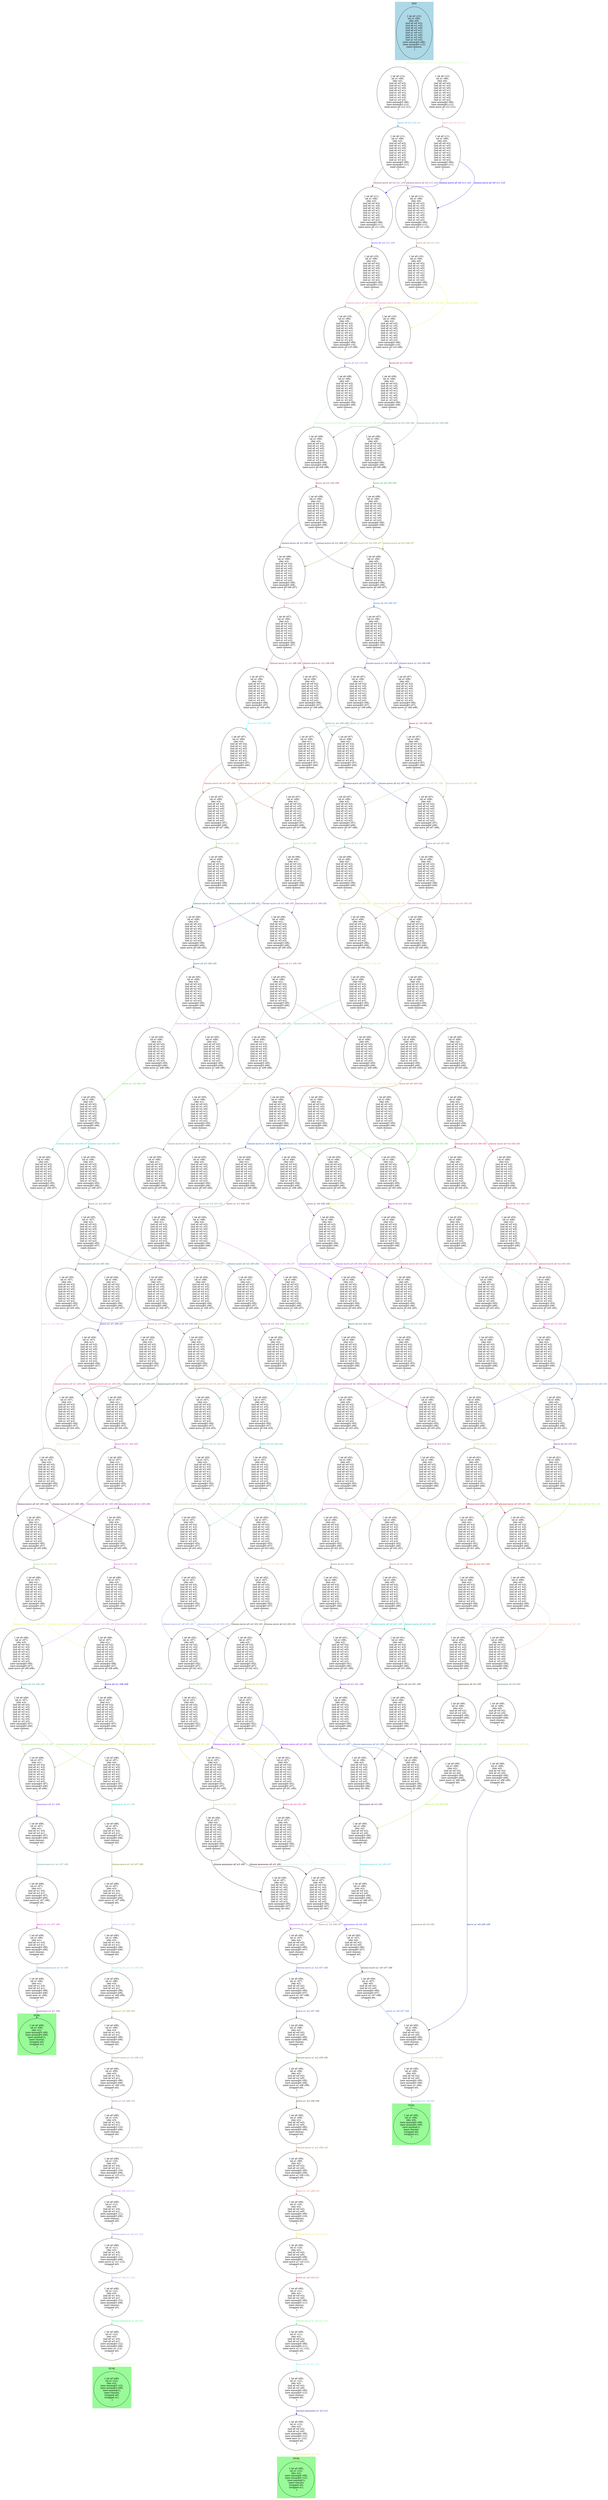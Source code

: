 digraph G {
0 [label="{ (at a0 c12),
(at a1 c06),
(des w0),
(ind a0 w0 w2),
(ind a0 w1 w3),
(ind a0 w2 w0),
(ind a0 w3 w1),
(ind a1 w0 w1),
(ind a1 w1 w0),
(ind a1 w2 w3),
(ind a1 w3 w2),
(new-axiom@0 c06),
(new-axiom@0 c12),
(next-choose),
 }"];
1 [label="{ (at a0 c12),
(at a1 c06),
(des w2),
(ind a0 w0 w2),
(ind a0 w1 w3),
(ind a0 w2 w0),
(ind a0 w3 w1),
(ind a1 w0 w1),
(ind a1 w1 w0),
(ind a1 w2 w3),
(ind a1 w3 w2),
(new-axiom@0 c06),
(new-axiom@0 c12),
(next-move a0 c12 c11),
 }"];
2 [label="{ (at a0 c12),
(at a1 c06),
(des w0),
(ind a0 w0 w2),
(ind a0 w1 w3),
(ind a0 w2 w0),
(ind a0 w3 w1),
(ind a1 w0 w1),
(ind a1 w1 w0),
(ind a1 w2 w3),
(ind a1 w3 w2),
(new-axiom@0 c06),
(new-axiom@0 c12),
(next-move a0 c12 c11),
 }"];
3 [label="{ (at a0 c11),
(at a1 c06),
(des w2),
(ind a0 w0 w2),
(ind a0 w1 w3),
(ind a0 w2 w0),
(ind a0 w3 w1),
(ind a1 w0 w1),
(ind a1 w1 w0),
(ind a1 w2 w3),
(ind a1 w3 w2),
(new-axiom@0 c06),
(new-axiom@0 c11),
(next-choose),
 }"];
4 [label="{ (at a0 c11),
(at a1 c06),
(des w0),
(ind a0 w0 w2),
(ind a0 w1 w3),
(ind a0 w2 w0),
(ind a0 w3 w1),
(ind a1 w0 w1),
(ind a1 w1 w0),
(ind a1 w2 w3),
(ind a1 w3 w2),
(new-axiom@0 c06),
(new-axiom@0 c11),
(next-choose),
 }"];
5 [label="{ (at a0 c11),
(at a1 c06),
(des w2),
(ind a0 w0 w2),
(ind a0 w1 w3),
(ind a0 w2 w0),
(ind a0 w3 w1),
(ind a1 w0 w1),
(ind a1 w1 w0),
(ind a1 w2 w3),
(ind a1 w3 w2),
(new-axiom@0 c06),
(new-axiom@0 c11),
(next-move a0 c11 c10),
 }"];
6 [label="{ (at a0 c11),
(at a1 c06),
(des w0),
(ind a0 w0 w2),
(ind a0 w1 w3),
(ind a0 w2 w0),
(ind a0 w3 w1),
(ind a1 w0 w1),
(ind a1 w1 w0),
(ind a1 w2 w3),
(ind a1 w3 w2),
(new-axiom@0 c06),
(new-axiom@0 c11),
(next-move a0 c11 c10),
 }"];
7 [label="{ (at a0 c10),
(at a1 c06),
(des w2),
(ind a0 w0 w2),
(ind a0 w1 w3),
(ind a0 w2 w0),
(ind a0 w3 w1),
(ind a1 w0 w1),
(ind a1 w1 w0),
(ind a1 w2 w3),
(ind a1 w3 w2),
(new-axiom@0 c06),
(new-axiom@0 c10),
(next-choose),
 }"];
8 [label="{ (at a0 c10),
(at a1 c06),
(des w0),
(ind a0 w0 w2),
(ind a0 w1 w3),
(ind a0 w2 w0),
(ind a0 w3 w1),
(ind a1 w0 w1),
(ind a1 w1 w0),
(ind a1 w2 w3),
(ind a1 w3 w2),
(new-axiom@0 c06),
(new-axiom@0 c10),
(next-choose),
 }"];
9 [label="{ (at a0 c10),
(at a1 c06),
(des w0),
(ind a0 w0 w2),
(ind a0 w1 w3),
(ind a0 w2 w0),
(ind a0 w3 w1),
(ind a1 w0 w1),
(ind a1 w1 w0),
(ind a1 w2 w3),
(ind a1 w3 w2),
(new-axiom@0 c06),
(new-axiom@0 c10),
(next-move a0 c10 c09),
 }"];
10 [label="{ (at a0 c10),
(at a1 c06),
(des w2),
(ind a0 w0 w2),
(ind a0 w1 w3),
(ind a0 w2 w0),
(ind a0 w3 w1),
(ind a1 w0 w1),
(ind a1 w1 w0),
(ind a1 w2 w3),
(ind a1 w3 w2),
(new-axiom@0 c06),
(new-axiom@0 c10),
(next-move a0 c10 c09),
 }"];
11 [label="{ (at a0 c09),
(at a1 c06),
(des w0),
(ind a0 w0 w2),
(ind a0 w1 w3),
(ind a0 w2 w0),
(ind a0 w3 w1),
(ind a1 w0 w1),
(ind a1 w1 w0),
(ind a1 w2 w3),
(ind a1 w3 w2),
(new-axiom@0 c06),
(new-axiom@0 c09),
(next-choose),
 }"];
12 [label="{ (at a0 c09),
(at a1 c06),
(des w2),
(ind a0 w0 w2),
(ind a0 w1 w3),
(ind a0 w2 w0),
(ind a0 w3 w1),
(ind a1 w0 w1),
(ind a1 w1 w0),
(ind a1 w2 w3),
(ind a1 w3 w2),
(new-axiom@0 c06),
(new-axiom@0 c09),
(next-choose),
 }"];
13 [label="{ (at a0 c09),
(at a1 c06),
(des w2),
(ind a0 w0 w2),
(ind a0 w1 w3),
(ind a0 w2 w0),
(ind a0 w3 w1),
(ind a1 w0 w1),
(ind a1 w1 w0),
(ind a1 w2 w3),
(ind a1 w3 w2),
(new-axiom@0 c06),
(new-axiom@0 c09),
(next-move a0 c09 c08),
 }"];
14 [label="{ (at a0 c09),
(at a1 c06),
(des w0),
(ind a0 w0 w2),
(ind a0 w1 w3),
(ind a0 w2 w0),
(ind a0 w3 w1),
(ind a1 w0 w1),
(ind a1 w1 w0),
(ind a1 w2 w3),
(ind a1 w3 w2),
(new-axiom@0 c06),
(new-axiom@0 c09),
(next-move a0 c09 c08),
 }"];
15 [label="{ (at a0 c08),
(at a1 c06),
(des w2),
(ind a0 w0 w2),
(ind a0 w1 w3),
(ind a0 w2 w0),
(ind a0 w3 w1),
(ind a1 w0 w1),
(ind a1 w1 w0),
(ind a1 w2 w3),
(ind a1 w3 w2),
(new-axiom@0 c06),
(new-axiom@0 c08),
(next-choose),
 }"];
16 [label="{ (at a0 c08),
(at a1 c06),
(des w0),
(ind a0 w0 w2),
(ind a0 w1 w3),
(ind a0 w2 w0),
(ind a0 w3 w1),
(ind a1 w0 w1),
(ind a1 w1 w0),
(ind a1 w2 w3),
(ind a1 w3 w2),
(new-axiom@0 c06),
(new-axiom@0 c08),
(next-choose),
 }"];
17 [label="{ (at a0 c08),
(at a1 c06),
(des w2),
(ind a0 w0 w2),
(ind a0 w1 w3),
(ind a0 w2 w0),
(ind a0 w3 w1),
(ind a1 w0 w1),
(ind a1 w1 w0),
(ind a1 w2 w3),
(ind a1 w3 w2),
(new-axiom@0 c06),
(new-axiom@0 c08),
(next-move a0 c08 c07),
 }"];
18 [label="{ (at a0 c08),
(at a1 c06),
(des w0),
(ind a0 w0 w2),
(ind a0 w1 w3),
(ind a0 w2 w0),
(ind a0 w3 w1),
(ind a1 w0 w1),
(ind a1 w1 w0),
(ind a1 w2 w3),
(ind a1 w3 w2),
(new-axiom@0 c06),
(new-axiom@0 c08),
(next-move a0 c08 c07),
 }"];
19 [label="{ (at a0 c07),
(at a1 c06),
(des w2),
(ind a0 w0 w2),
(ind a0 w1 w3),
(ind a0 w2 w0),
(ind a0 w3 w1),
(ind a1 w0 w1),
(ind a1 w1 w0),
(ind a1 w2 w3),
(ind a1 w3 w2),
(new-axiom@0 c06),
(new-axiom@0 c07),
(next-choose),
 }"];
20 [label="{ (at a0 c07),
(at a1 c06),
(des w0),
(ind a0 w0 w2),
(ind a0 w1 w3),
(ind a0 w2 w0),
(ind a0 w3 w1),
(ind a1 w0 w1),
(ind a1 w1 w0),
(ind a1 w2 w3),
(ind a1 w3 w2),
(new-axiom@0 c06),
(new-axiom@0 c07),
(next-choose),
 }"];
21 [label="{ (at a0 c07),
(at a1 c06),
(des w2),
(ind a0 w0 w2),
(ind a0 w1 w3),
(ind a0 w2 w0),
(ind a0 w3 w1),
(ind a1 w0 w1),
(ind a1 w1 w0),
(ind a1 w2 w3),
(ind a1 w3 w2),
(new-axiom@0 c06),
(new-axiom@0 c07),
(next-move a1 c06 x06),
 }"];
22 [label="{ (at a0 c07),
(at a1 c06),
(des w3),
(ind a0 w0 w2),
(ind a0 w1 w3),
(ind a0 w2 w0),
(ind a0 w3 w1),
(ind a1 w0 w1),
(ind a1 w1 w0),
(ind a1 w2 w3),
(ind a1 w3 w2),
(new-axiom@0 c06),
(new-axiom@0 c07),
(next-move a1 c06 x06),
 }"];
23 [label="{ (at a0 c07),
(at a1 c06),
(des w0),
(ind a0 w0 w2),
(ind a0 w1 w3),
(ind a0 w2 w0),
(ind a0 w3 w1),
(ind a1 w0 w1),
(ind a1 w1 w0),
(ind a1 w2 w3),
(ind a1 w3 w2),
(new-axiom@0 c06),
(new-axiom@0 c07),
(next-move a1 c06 x06),
 }"];
24 [label="{ (at a0 c07),
(at a1 c06),
(des w1),
(ind a0 w0 w2),
(ind a0 w1 w3),
(ind a0 w2 w0),
(ind a0 w3 w1),
(ind a1 w0 w1),
(ind a1 w1 w0),
(ind a1 w2 w3),
(ind a1 w3 w2),
(new-axiom@0 c06),
(new-axiom@0 c07),
(next-move a1 c06 x06),
 }"];
25 [label="{ (at a0 c07),
(at a1 x06),
(des w2),
(ind a0 w0 w2),
(ind a0 w1 w3),
(ind a0 w2 w0),
(ind a0 w3 w1),
(ind a1 w0 w1),
(ind a1 w1 w0),
(ind a1 w2 w3),
(ind a1 w3 w2),
(new-axiom@0 c07),
(new-axiom@0 x06),
(next-choose),
 }"];
26 [label="{ (at a0 c07),
(at a1 x06),
(des w3),
(ind a0 w0 w2),
(ind a0 w1 w3),
(ind a0 w2 w0),
(ind a0 w3 w1),
(ind a1 w0 w1),
(ind a1 w1 w0),
(ind a1 w2 w3),
(ind a1 w3 w2),
(new-axiom@0 c07),
(new-axiom@0 x06),
(next-choose),
 }"];
27 [label="{ (at a0 c07),
(at a1 x06),
(des w0),
(ind a0 w0 w2),
(ind a0 w1 w3),
(ind a0 w2 w0),
(ind a0 w3 w1),
(ind a1 w0 w1),
(ind a1 w1 w0),
(ind a1 w2 w3),
(ind a1 w3 w2),
(new-axiom@0 c07),
(new-axiom@0 x06),
(next-choose),
 }"];
28 [label="{ (at a0 c07),
(at a1 x06),
(des w1),
(ind a0 w0 w2),
(ind a0 w1 w3),
(ind a0 w2 w0),
(ind a0 w3 w1),
(ind a1 w0 w1),
(ind a1 w1 w0),
(ind a1 w2 w3),
(ind a1 w3 w2),
(new-axiom@0 c07),
(new-axiom@0 x06),
(next-choose),
 }"];
29 [label="{ (at a0 c07),
(at a1 x06),
(des w2),
(ind a0 w0 w2),
(ind a0 w1 w3),
(ind a0 w2 w0),
(ind a0 w3 w1),
(ind a1 w0 w1),
(ind a1 w1 w0),
(ind a1 w2 w3),
(ind a1 w3 w2),
(new-axiom@0 c07),
(new-axiom@0 x06),
(next-move a0 c07 c06),
 }"];
30 [label="{ (at a0 c07),
(at a1 x06),
(des w0),
(ind a0 w0 w2),
(ind a0 w1 w3),
(ind a0 w2 w0),
(ind a0 w3 w1),
(ind a1 w0 w1),
(ind a1 w1 w0),
(ind a1 w2 w3),
(ind a1 w3 w2),
(new-axiom@0 c07),
(new-axiom@0 x06),
(next-move a0 c07 c06),
 }"];
31 [label="{ (at a0 c07),
(at a1 x06),
(des w3),
(ind a0 w0 w2),
(ind a0 w1 w3),
(ind a0 w2 w0),
(ind a0 w3 w1),
(ind a1 w0 w1),
(ind a1 w1 w0),
(ind a1 w2 w3),
(ind a1 w3 w2),
(new-axiom@0 c07),
(new-axiom@0 x06),
(next-move a0 c07 c06),
 }"];
32 [label="{ (at a0 c07),
(at a1 x06),
(des w1),
(ind a0 w0 w2),
(ind a0 w1 w3),
(ind a0 w2 w0),
(ind a0 w3 w1),
(ind a1 w0 w1),
(ind a1 w1 w0),
(ind a1 w2 w3),
(ind a1 w3 w2),
(new-axiom@0 c07),
(new-axiom@0 x06),
(next-move a0 c07 c06),
 }"];
33 [label="{ (at a0 c06),
(at a1 x06),
(des w2),
(ind a0 w0 w2),
(ind a0 w1 w3),
(ind a0 w2 w0),
(ind a0 w3 w1),
(ind a1 w0 w1),
(ind a1 w1 w0),
(ind a1 w2 w3),
(ind a1 w3 w2),
(new-axiom@0 c06),
(new-axiom@0 x06),
(next-choose),
 }"];
34 [label="{ (at a0 c06),
(at a1 x06),
(des w0),
(ind a0 w0 w2),
(ind a0 w1 w3),
(ind a0 w2 w0),
(ind a0 w3 w1),
(ind a1 w0 w1),
(ind a1 w1 w0),
(ind a1 w2 w3),
(ind a1 w3 w2),
(new-axiom@0 c06),
(new-axiom@0 x06),
(next-choose),
 }"];
35 [label="{ (at a0 c06),
(at a1 x06),
(des w3),
(ind a0 w0 w2),
(ind a0 w1 w3),
(ind a0 w2 w0),
(ind a0 w3 w1),
(ind a1 w0 w1),
(ind a1 w1 w0),
(ind a1 w2 w3),
(ind a1 w3 w2),
(new-axiom@0 c06),
(new-axiom@0 x06),
(next-choose),
 }"];
36 [label="{ (at a0 c06),
(at a1 x06),
(des w1),
(ind a0 w0 w2),
(ind a0 w1 w3),
(ind a0 w2 w0),
(ind a0 w3 w1),
(ind a1 w0 w1),
(ind a1 w1 w0),
(ind a1 w2 w3),
(ind a1 w3 w2),
(new-axiom@0 c06),
(new-axiom@0 x06),
(next-choose),
 }"];
37 [label="{ (at a0 c06),
(at a1 x06),
(des w0),
(ind a0 w0 w2),
(ind a0 w1 w3),
(ind a0 w2 w0),
(ind a0 w3 w1),
(ind a1 w0 w1),
(ind a1 w1 w0),
(ind a1 w2 w3),
(ind a1 w3 w2),
(new-axiom@0 c06),
(new-axiom@0 x06),
(next-move a0 c06 c05),
 }"];
38 [label="{ (at a0 c06),
(at a1 x06),
(des w2),
(ind a0 w0 w2),
(ind a0 w1 w3),
(ind a0 w2 w0),
(ind a0 w3 w1),
(ind a1 w0 w1),
(ind a1 w1 w0),
(ind a1 w2 w3),
(ind a1 w3 w2),
(new-axiom@0 c06),
(new-axiom@0 x06),
(next-move a0 c06 c05),
 }"];
39 [label="{ (at a0 c06),
(at a1 x06),
(des w1),
(ind a0 w0 w2),
(ind a0 w1 w3),
(ind a0 w2 w0),
(ind a0 w3 w1),
(ind a1 w0 w1),
(ind a1 w1 w0),
(ind a1 w2 w3),
(ind a1 w3 w2),
(new-axiom@0 c06),
(new-axiom@0 x06),
(next-move a0 c06 c05),
 }"];
40 [label="{ (at a0 c06),
(at a1 x06),
(des w3),
(ind a0 w0 w2),
(ind a0 w1 w3),
(ind a0 w2 w0),
(ind a0 w3 w1),
(ind a1 w0 w1),
(ind a1 w1 w0),
(ind a1 w2 w3),
(ind a1 w3 w2),
(new-axiom@0 c06),
(new-axiom@0 x06),
(next-move a0 c06 c05),
 }"];
41 [label="{ (at a0 c05),
(at a1 x06),
(des w0),
(ind a0 w0 w2),
(ind a0 w1 w3),
(ind a0 w2 w0),
(ind a0 w3 w1),
(ind a1 w0 w1),
(ind a1 w1 w0),
(ind a1 w2 w3),
(ind a1 w3 w2),
(new-axiom@0 c05),
(new-axiom@0 x06),
(next-choose),
 }"];
42 [label="{ (at a0 c05),
(at a1 x06),
(des w2),
(ind a0 w0 w2),
(ind a0 w1 w3),
(ind a0 w2 w0),
(ind a0 w3 w1),
(ind a1 w0 w1),
(ind a1 w1 w0),
(ind a1 w2 w3),
(ind a1 w3 w2),
(new-axiom@0 c05),
(new-axiom@0 x06),
(next-choose),
 }"];
43 [label="{ (at a0 c05),
(at a1 x06),
(des w1),
(ind a0 w0 w2),
(ind a0 w1 w3),
(ind a0 w2 w0),
(ind a0 w3 w1),
(ind a1 w0 w1),
(ind a1 w1 w0),
(ind a1 w2 w3),
(ind a1 w3 w2),
(new-axiom@0 c05),
(new-axiom@0 x06),
(next-choose),
 }"];
44 [label="{ (at a0 c05),
(at a1 x06),
(des w3),
(ind a0 w0 w2),
(ind a0 w1 w3),
(ind a0 w2 w0),
(ind a0 w3 w1),
(ind a1 w0 w1),
(ind a1 w1 w0),
(ind a1 w2 w3),
(ind a1 w3 w2),
(new-axiom@0 c05),
(new-axiom@0 x06),
(next-choose),
 }"];
45 [label="{ (at a0 c05),
(at a1 x06),
(des w1),
(ind a0 w0 w2),
(ind a0 w1 w3),
(ind a0 w2 w0),
(ind a0 w3 w1),
(ind a1 w0 w1),
(ind a1 w1 w0),
(ind a1 w2 w3),
(ind a1 w3 w2),
(new-axiom@0 c05),
(new-axiom@0 x06),
(next-move a1 x06 c06),
 }"];
46 [label="{ (at a0 c05),
(at a1 x06),
(des w0),
(ind a0 w0 w2),
(ind a0 w1 w3),
(ind a0 w2 w0),
(ind a0 w3 w1),
(ind a1 w0 w1),
(ind a1 w1 w0),
(ind a1 w2 w3),
(ind a1 w3 w2),
(new-axiom@0 c05),
(new-axiom@0 x06),
(next-move a1 x06 c06),
 }"];
47 [label="{ (at a0 c05),
(at a1 x06),
(des w2),
(ind a0 w0 w2),
(ind a0 w1 w3),
(ind a0 w2 w0),
(ind a0 w3 w1),
(ind a1 w0 w1),
(ind a1 w1 w0),
(ind a1 w2 w3),
(ind a1 w3 w2),
(new-axiom@0 c05),
(new-axiom@0 x06),
(next-move a0 c05 c04),
 }"];
48 [label="{ (at a0 c05),
(at a1 x06),
(des w0),
(ind a0 w0 w2),
(ind a0 w1 w3),
(ind a0 w2 w0),
(ind a0 w3 w1),
(ind a1 w0 w1),
(ind a1 w1 w0),
(ind a1 w2 w3),
(ind a1 w3 w2),
(new-axiom@0 c05),
(new-axiom@0 x06),
(next-move a0 c05 c04),
 }"];
49 [label="{ (at a0 c05),
(at a1 x06),
(des w3),
(ind a0 w0 w2),
(ind a0 w1 w3),
(ind a0 w2 w0),
(ind a0 w3 w1),
(ind a1 w0 w1),
(ind a1 w1 w0),
(ind a1 w2 w3),
(ind a1 w3 w2),
(new-axiom@0 c05),
(new-axiom@0 x06),
(next-move a1 x06 c06),
 }"];
50 [label="{ (at a0 c05),
(at a1 x06),
(des w2),
(ind a0 w0 w2),
(ind a0 w1 w3),
(ind a0 w2 w0),
(ind a0 w3 w1),
(ind a1 w0 w1),
(ind a1 w1 w0),
(ind a1 w2 w3),
(ind a1 w3 w2),
(new-axiom@0 c05),
(new-axiom@0 x06),
(next-move a1 x06 c06),
 }"];
51 [label="{ (at a0 c05),
(at a1 c06),
(des w1),
(ind a0 w0 w2),
(ind a0 w1 w3),
(ind a0 w2 w0),
(ind a0 w3 w1),
(ind a1 w0 w1),
(ind a1 w1 w0),
(ind a1 w2 w3),
(ind a1 w3 w2),
(new-axiom@0 c05),
(new-axiom@0 c06),
(next-choose),
 }"];
52 [label="{ (at a0 c05),
(at a1 c06),
(des w0),
(ind a0 w0 w2),
(ind a0 w1 w3),
(ind a0 w2 w0),
(ind a0 w3 w1),
(ind a1 w0 w1),
(ind a1 w1 w0),
(ind a1 w2 w3),
(ind a1 w3 w2),
(new-axiom@0 c05),
(new-axiom@0 c06),
(next-choose),
 }"];
53 [label="{ (at a0 c04),
(at a1 x06),
(des w2),
(ind a0 w0 w2),
(ind a0 w1 w3),
(ind a0 w2 w0),
(ind a0 w3 w1),
(ind a1 w0 w1),
(ind a1 w1 w0),
(ind a1 w2 w3),
(ind a1 w3 w2),
(new-axiom@0 c04),
(new-axiom@0 x06),
(next-choose),
 }"];
54 [label="{ (at a0 c04),
(at a1 x06),
(des w0),
(ind a0 w0 w2),
(ind a0 w1 w3),
(ind a0 w2 w0),
(ind a0 w3 w1),
(ind a1 w0 w1),
(ind a1 w1 w0),
(ind a1 w2 w3),
(ind a1 w3 w2),
(new-axiom@0 c04),
(new-axiom@0 x06),
(next-choose),
 }"];
55 [label="{ (at a0 c05),
(at a1 c06),
(des w3),
(ind a0 w0 w2),
(ind a0 w1 w3),
(ind a0 w2 w0),
(ind a0 w3 w1),
(ind a1 w0 w1),
(ind a1 w1 w0),
(ind a1 w2 w3),
(ind a1 w3 w2),
(new-axiom@0 c05),
(new-axiom@0 c06),
(next-choose),
 }"];
56 [label="{ (at a0 c05),
(at a1 c06),
(des w2),
(ind a0 w0 w2),
(ind a0 w1 w3),
(ind a0 w2 w0),
(ind a0 w3 w1),
(ind a1 w0 w1),
(ind a1 w1 w0),
(ind a1 w2 w3),
(ind a1 w3 w2),
(new-axiom@0 c05),
(new-axiom@0 c06),
(next-choose),
 }"];
57 [label="{ (at a0 c05),
(at a1 c06),
(des w3),
(ind a0 w0 w2),
(ind a0 w1 w3),
(ind a0 w2 w0),
(ind a0 w3 w1),
(ind a1 w0 w1),
(ind a1 w1 w0),
(ind a1 w2 w3),
(ind a1 w3 w2),
(new-axiom@0 c05),
(new-axiom@0 c06),
(next-move a0 c05 c04),
 }"];
58 [label="{ (at a0 c05),
(at a1 c06),
(des w1),
(ind a0 w0 w2),
(ind a0 w1 w3),
(ind a0 w2 w0),
(ind a0 w3 w1),
(ind a1 w0 w1),
(ind a1 w1 w0),
(ind a1 w2 w3),
(ind a1 w3 w2),
(new-axiom@0 c05),
(new-axiom@0 c06),
(next-move a0 c05 c04),
 }"];
59 [label="{ (at a0 c05),
(at a1 c06),
(des w2),
(ind a0 w0 w2),
(ind a0 w1 w3),
(ind a0 w2 w0),
(ind a0 w3 w1),
(ind a1 w0 w1),
(ind a1 w1 w0),
(ind a1 w2 w3),
(ind a1 w3 w2),
(new-axiom@0 c05),
(new-axiom@0 c06),
(next-move a0 c05 c04),
 }"];
60 [label="{ (at a0 c05),
(at a1 c06),
(des w0),
(ind a0 w0 w2),
(ind a0 w1 w3),
(ind a0 w2 w0),
(ind a0 w3 w1),
(ind a1 w0 w1),
(ind a1 w1 w0),
(ind a1 w2 w3),
(ind a1 w3 w2),
(new-axiom@0 c05),
(new-axiom@0 c06),
(next-move a0 c05 c04),
 }"];
61 [label="{ (at a0 c04),
(at a1 x06),
(des w2),
(ind a0 w0 w2),
(ind a0 w1 w3),
(ind a0 w2 w0),
(ind a0 w3 w1),
(ind a1 w0 w1),
(ind a1 w1 w0),
(ind a1 w2 w3),
(ind a1 w3 w2),
(new-axiom@0 c04),
(new-axiom@0 x06),
(next-move a0 c04 c03),
 }"];
62 [label="{ (at a0 c04),
(at a1 x06),
(des w0),
(ind a0 w0 w2),
(ind a0 w1 w3),
(ind a0 w2 w0),
(ind a0 w3 w1),
(ind a1 w0 w1),
(ind a1 w1 w0),
(ind a1 w2 w3),
(ind a1 w3 w2),
(new-axiom@0 c04),
(new-axiom@0 x06),
(next-move a0 c04 c03),
 }"];
63 [label="{ (at a0 c04),
(at a1 x06),
(des w1),
(ind a0 w0 w2),
(ind a0 w1 w3),
(ind a0 w2 w0),
(ind a0 w3 w1),
(ind a1 w0 w1),
(ind a1 w1 w0),
(ind a1 w2 w3),
(ind a1 w3 w2),
(new-axiom@0 c04),
(new-axiom@0 x06),
(next-move a1 x06 c06),
 }"];
64 [label="{ (at a0 c04),
(at a1 x06),
(des w0),
(ind a0 w0 w2),
(ind a0 w1 w3),
(ind a0 w2 w0),
(ind a0 w3 w1),
(ind a1 w0 w1),
(ind a1 w1 w0),
(ind a1 w2 w3),
(ind a1 w3 w2),
(new-axiom@0 c04),
(new-axiom@0 x06),
(next-move a1 x06 c06),
 }"];
65 [label="{ (at a0 c05),
(at a1 c06),
(des w3),
(ind a0 w0 w2),
(ind a0 w1 w3),
(ind a0 w2 w0),
(ind a0 w3 w1),
(ind a1 w0 w1),
(ind a1 w1 w0),
(ind a1 w2 w3),
(ind a1 w3 w2),
(new-axiom@0 c05),
(new-axiom@0 c06),
(next-move a1 c06 c07),
 }"];
66 [label="{ (at a0 c05),
(at a1 c06),
(des w2),
(ind a0 w0 w2),
(ind a0 w1 w3),
(ind a0 w2 w0),
(ind a0 w3 w1),
(ind a1 w0 w1),
(ind a1 w1 w0),
(ind a1 w2 w3),
(ind a1 w3 w2),
(new-axiom@0 c05),
(new-axiom@0 c06),
(next-move a1 c06 c07),
 }"];
67 [label="{ (at a0 c04),
(at a1 c06),
(des w3),
(ind a0 w0 w2),
(ind a0 w1 w3),
(ind a0 w2 w0),
(ind a0 w3 w1),
(ind a1 w0 w1),
(ind a1 w1 w0),
(ind a1 w2 w3),
(ind a1 w3 w2),
(new-axiom@0 c04),
(new-axiom@0 c06),
(next-choose),
 }"];
68 [label="{ (at a0 c04),
(at a1 c06),
(des w1),
(ind a0 w0 w2),
(ind a0 w1 w3),
(ind a0 w2 w0),
(ind a0 w3 w1),
(ind a1 w0 w1),
(ind a1 w1 w0),
(ind a1 w2 w3),
(ind a1 w3 w2),
(new-axiom@0 c04),
(new-axiom@0 c06),
(next-choose),
 }"];
69 [label="{ (at a0 c04),
(at a1 c06),
(des w2),
(ind a0 w0 w2),
(ind a0 w1 w3),
(ind a0 w2 w0),
(ind a0 w3 w1),
(ind a1 w0 w1),
(ind a1 w1 w0),
(ind a1 w2 w3),
(ind a1 w3 w2),
(new-axiom@0 c04),
(new-axiom@0 c06),
(next-choose),
 }"];
70 [label="{ (at a0 c04),
(at a1 c06),
(des w0),
(ind a0 w0 w2),
(ind a0 w1 w3),
(ind a0 w2 w0),
(ind a0 w3 w1),
(ind a1 w0 w1),
(ind a1 w1 w0),
(ind a1 w2 w3),
(ind a1 w3 w2),
(new-axiom@0 c04),
(new-axiom@0 c06),
(next-choose),
 }"];
71 [label="{ (at a0 c03),
(at a1 x06),
(des w2),
(ind a0 w0 w2),
(ind a0 w1 w3),
(ind a0 w2 w0),
(ind a0 w3 w1),
(ind a1 w0 w1),
(ind a1 w1 w0),
(ind a1 w2 w3),
(ind a1 w3 w2),
(new-axiom@0 c03),
(new-axiom@0 x06),
(next-choose),
 }"];
72 [label="{ (at a0 c03),
(at a1 x06),
(des w0),
(ind a0 w0 w2),
(ind a0 w1 w3),
(ind a0 w2 w0),
(ind a0 w3 w1),
(ind a1 w0 w1),
(ind a1 w1 w0),
(ind a1 w2 w3),
(ind a1 w3 w2),
(new-axiom@0 c03),
(new-axiom@0 x06),
(next-choose),
 }"];
73 [label="{ (at a0 c05),
(at a1 c07),
(des w3),
(ind a0 w0 w2),
(ind a0 w1 w3),
(ind a0 w2 w0),
(ind a0 w3 w1),
(ind a1 w0 w1),
(ind a1 w1 w0),
(ind a1 w2 w3),
(ind a1 w3 w2),
(new-axiom@0 c05),
(new-axiom@0 c07),
(next-choose),
 }"];
74 [label="{ (at a0 c05),
(at a1 c07),
(des w2),
(ind a0 w0 w2),
(ind a0 w1 w3),
(ind a0 w2 w0),
(ind a0 w3 w1),
(ind a1 w0 w1),
(ind a1 w1 w0),
(ind a1 w2 w3),
(ind a1 w3 w2),
(new-axiom@0 c05),
(new-axiom@0 c07),
(next-choose),
 }"];
75 [label="{ (at a0 c04),
(at a1 c06),
(des w3),
(ind a0 w0 w2),
(ind a0 w1 w3),
(ind a0 w2 w0),
(ind a0 w3 w1),
(ind a1 w0 w1),
(ind a1 w1 w0),
(ind a1 w2 w3),
(ind a1 w3 w2),
(new-axiom@0 c04),
(new-axiom@0 c06),
(next-move a1 c06 c07),
 }"];
76 [label="{ (at a0 c04),
(at a1 c06),
(des w2),
(ind a0 w0 w2),
(ind a0 w1 w3),
(ind a0 w2 w0),
(ind a0 w3 w1),
(ind a1 w0 w1),
(ind a1 w1 w0),
(ind a1 w2 w3),
(ind a1 w3 w2),
(new-axiom@0 c04),
(new-axiom@0 c06),
(next-move a1 c06 c07),
 }"];
77 [label="{ (at a0 c04),
(at a1 c06),
(des w1),
(ind a0 w0 w2),
(ind a0 w1 w3),
(ind a0 w2 w0),
(ind a0 w3 w1),
(ind a1 w0 w1),
(ind a1 w1 w0),
(ind a1 w2 w3),
(ind a1 w3 w2),
(new-axiom@0 c04),
(new-axiom@0 c06),
(next-move a1 c06 c07),
 }"];
78 [label="{ (at a0 c04),
(at a1 c06),
(des w0),
(ind a0 w0 w2),
(ind a0 w1 w3),
(ind a0 w2 w0),
(ind a0 w3 w1),
(ind a1 w0 w1),
(ind a1 w1 w0),
(ind a1 w2 w3),
(ind a1 w3 w2),
(new-axiom@0 c04),
(new-axiom@0 c06),
(next-move a1 c06 c07),
 }"];
79 [label="{ (at a0 c04),
(at a1 c06),
(des w2),
(ind a0 w0 w2),
(ind a0 w1 w3),
(ind a0 w2 w0),
(ind a0 w3 w1),
(ind a1 w0 w1),
(ind a1 w1 w0),
(ind a1 w2 w3),
(ind a1 w3 w2),
(new-axiom@0 c04),
(new-axiom@0 c06),
(next-move a0 c04 c03),
 }"];
80 [label="{ (at a0 c04),
(at a1 c06),
(des w0),
(ind a0 w0 w2),
(ind a0 w1 w3),
(ind a0 w2 w0),
(ind a0 w3 w1),
(ind a1 w0 w1),
(ind a1 w1 w0),
(ind a1 w2 w3),
(ind a1 w3 w2),
(new-axiom@0 c04),
(new-axiom@0 c06),
(next-move a0 c04 c03),
 }"];
81 [label="{ (at a0 c03),
(at a1 x06),
(des w0),
(ind a0 w0 w2),
(ind a0 w1 w3),
(ind a0 w2 w0),
(ind a0 w3 w1),
(ind a1 w0 w1),
(ind a1 w1 w0),
(ind a1 w2 w3),
(ind a1 w3 w2),
(new-axiom@0 c03),
(new-axiom@0 x06),
(next-move a0 c03 c02),
 }"];
82 [label="{ (at a0 c03),
(at a1 x06),
(des w2),
(ind a0 w0 w2),
(ind a0 w1 w3),
(ind a0 w2 w0),
(ind a0 w3 w1),
(ind a1 w0 w1),
(ind a1 w1 w0),
(ind a1 w2 w3),
(ind a1 w3 w2),
(new-axiom@0 c03),
(new-axiom@0 x06),
(next-move a0 c03 c02),
 }"];
83 [label="{ (at a0 c05),
(at a1 c07),
(des w1),
(ind a0 w0 w2),
(ind a0 w1 w3),
(ind a0 w2 w0),
(ind a0 w3 w1),
(ind a1 w0 w1),
(ind a1 w1 w0),
(ind a1 w2 w3),
(ind a1 w3 w2),
(new-axiom@0 c05),
(new-axiom@0 c07),
(next-move a0 c05 c06),
 }"];
84 [label="{ (at a0 c05),
(at a1 c07),
(des w3),
(ind a0 w0 w2),
(ind a0 w1 w3),
(ind a0 w2 w0),
(ind a0 w3 w1),
(ind a1 w0 w1),
(ind a1 w1 w0),
(ind a1 w2 w3),
(ind a1 w3 w2),
(new-axiom@0 c05),
(new-axiom@0 c07),
(next-move a0 c05 c06),
 }"];
85 [label="{ (at a0 c05),
(at a1 c07),
(des w2),
(ind a0 w0 w2),
(ind a0 w1 w3),
(ind a0 w2 w0),
(ind a0 w3 w1),
(ind a1 w0 w1),
(ind a1 w1 w0),
(ind a1 w2 w3),
(ind a1 w3 w2),
(new-axiom@0 c05),
(new-axiom@0 c07),
(next-move a0 c05 c04),
 }"];
86 [label="{ (at a0 c05),
(at a1 c07),
(des w0),
(ind a0 w0 w2),
(ind a0 w1 w3),
(ind a0 w2 w0),
(ind a0 w3 w1),
(ind a1 w0 w1),
(ind a1 w1 w0),
(ind a1 w2 w3),
(ind a1 w3 w2),
(new-axiom@0 c05),
(new-axiom@0 c07),
(next-move a0 c05 c04),
 }"];
87 [label="{ (at a0 c04),
(at a1 c07),
(des w3),
(ind a0 w0 w2),
(ind a0 w1 w3),
(ind a0 w2 w0),
(ind a0 w3 w1),
(ind a1 w0 w1),
(ind a1 w1 w0),
(ind a1 w2 w3),
(ind a1 w3 w2),
(new-axiom@0 c04),
(new-axiom@0 c07),
(next-choose),
 }"];
88 [label="{ (at a0 c04),
(at a1 c07),
(des w2),
(ind a0 w0 w2),
(ind a0 w1 w3),
(ind a0 w2 w0),
(ind a0 w3 w1),
(ind a1 w0 w1),
(ind a1 w1 w0),
(ind a1 w2 w3),
(ind a1 w3 w2),
(new-axiom@0 c04),
(new-axiom@0 c07),
(next-choose),
 }"];
89 [label="{ (at a0 c04),
(at a1 c07),
(des w1),
(ind a0 w0 w2),
(ind a0 w1 w3),
(ind a0 w2 w0),
(ind a0 w3 w1),
(ind a1 w0 w1),
(ind a1 w1 w0),
(ind a1 w2 w3),
(ind a1 w3 w2),
(new-axiom@0 c04),
(new-axiom@0 c07),
(next-choose),
 }"];
90 [label="{ (at a0 c04),
(at a1 c07),
(des w0),
(ind a0 w0 w2),
(ind a0 w1 w3),
(ind a0 w2 w0),
(ind a0 w3 w1),
(ind a1 w0 w1),
(ind a1 w1 w0),
(ind a1 w2 w3),
(ind a1 w3 w2),
(new-axiom@0 c04),
(new-axiom@0 c07),
(next-choose),
 }"];
91 [label="{ (at a0 c03),
(at a1 c06),
(des w2),
(ind a0 w0 w2),
(ind a0 w1 w3),
(ind a0 w2 w0),
(ind a0 w3 w1),
(ind a1 w0 w1),
(ind a1 w1 w0),
(ind a1 w2 w3),
(ind a1 w3 w2),
(new-axiom@0 c03),
(new-axiom@0 c06),
(next-choose),
 }"];
92 [label="{ (at a0 c03),
(at a1 c06),
(des w0),
(ind a0 w0 w2),
(ind a0 w1 w3),
(ind a0 w2 w0),
(ind a0 w3 w1),
(ind a1 w0 w1),
(ind a1 w1 w0),
(ind a1 w2 w3),
(ind a1 w3 w2),
(new-axiom@0 c03),
(new-axiom@0 c06),
(next-choose),
 }"];
93 [label="{ (at a0 c02),
(at a1 x06),
(des w0),
(ind a0 w0 w2),
(ind a0 w1 w3),
(ind a0 w2 w0),
(ind a0 w3 w1),
(ind a1 w0 w1),
(ind a1 w1 w0),
(ind a1 w2 w3),
(ind a1 w3 w2),
(new-axiom@0 c02),
(new-axiom@0 x06),
(next-choose),
 }"];
94 [label="{ (at a0 c02),
(at a1 x06),
(des w2),
(ind a0 w0 w2),
(ind a0 w1 w3),
(ind a0 w2 w0),
(ind a0 w3 w1),
(ind a1 w0 w1),
(ind a1 w1 w0),
(ind a1 w2 w3),
(ind a1 w3 w2),
(new-axiom@0 c02),
(new-axiom@0 x06),
(next-choose),
 }"];
95 [label="{ (at a0 c06),
(at a1 c07),
(des w1),
(ind a0 w0 w2),
(ind a0 w1 w3),
(ind a0 w2 w0),
(ind a0 w3 w1),
(ind a1 w0 w1),
(ind a1 w1 w0),
(ind a1 w2 w3),
(ind a1 w3 w2),
(new-axiom@0 c06),
(new-axiom@0 c07),
(next-choose),
 }"];
96 [label="{ (at a0 c06),
(at a1 c07),
(des w3),
(ind a0 w0 w2),
(ind a0 w1 w3),
(ind a0 w2 w0),
(ind a0 w3 w1),
(ind a1 w0 w1),
(ind a1 w1 w0),
(ind a1 w2 w3),
(ind a1 w3 w2),
(new-axiom@0 c06),
(new-axiom@0 c07),
(next-choose),
 }"];
97 [label="{ (at a0 c04),
(at a1 c07),
(des w1),
(ind a0 w0 w2),
(ind a0 w1 w3),
(ind a0 w2 w0),
(ind a0 w3 w1),
(ind a1 w0 w1),
(ind a1 w1 w0),
(ind a1 w2 w3),
(ind a1 w3 w2),
(new-axiom@0 c04),
(new-axiom@0 c07),
(next-move a0 c04 c05),
 }"];
98 [label="{ (at a0 c04),
(at a1 c07),
(des w3),
(ind a0 w0 w2),
(ind a0 w1 w3),
(ind a0 w2 w0),
(ind a0 w3 w1),
(ind a1 w0 w1),
(ind a1 w1 w0),
(ind a1 w2 w3),
(ind a1 w3 w2),
(new-axiom@0 c04),
(new-axiom@0 c07),
(next-move a0 c04 c05),
 }"];
99 [label="{ (at a0 c04),
(at a1 c07),
(des w2),
(ind a0 w0 w2),
(ind a0 w1 w3),
(ind a0 w2 w0),
(ind a0 w3 w1),
(ind a1 w0 w1),
(ind a1 w1 w0),
(ind a1 w2 w3),
(ind a1 w3 w2),
(new-axiom@0 c04),
(new-axiom@0 c07),
(next-move a0 c04 c03),
 }"];
100 [label="{ (at a0 c04),
(at a1 c07),
(des w0),
(ind a0 w0 w2),
(ind a0 w1 w3),
(ind a0 w2 w0),
(ind a0 w3 w1),
(ind a1 w0 w1),
(ind a1 w1 w0),
(ind a1 w2 w3),
(ind a1 w3 w2),
(new-axiom@0 c04),
(new-axiom@0 c07),
(next-move a0 c04 c03),
 }"];
101 [label="{ (at a0 c03),
(at a1 c06),
(des w0),
(ind a0 w0 w2),
(ind a0 w1 w3),
(ind a0 w2 w0),
(ind a0 w3 w1),
(ind a1 w0 w1),
(ind a1 w1 w0),
(ind a1 w2 w3),
(ind a1 w3 w2),
(new-axiom@0 c03),
(new-axiom@0 c06),
(next-move a0 c03 c02),
 }"];
102 [label="{ (at a0 c03),
(at a1 c06),
(des w2),
(ind a0 w0 w2),
(ind a0 w1 w3),
(ind a0 w2 w0),
(ind a0 w3 w1),
(ind a1 w0 w1),
(ind a1 w1 w0),
(ind a1 w2 w3),
(ind a1 w3 w2),
(new-axiom@0 c03),
(new-axiom@0 c06),
(next-move a0 c03 c02),
 }"];
103 [label="{ (at a0 c02),
(at a1 x06),
(des w2),
(ind a0 w0 w2),
(ind a0 w1 w3),
(ind a0 w2 w0),
(ind a0 w3 w1),
(ind a1 w0 w1),
(ind a1 w1 w0),
(ind a1 w2 w3),
(ind a1 w3 w2),
(new-axiom@0 c02),
(new-axiom@0 x06),
(next-move a0 c02 c01),
 }"];
104 [label="{ (at a0 c02),
(at a1 x06),
(des w0),
(ind a0 w0 w2),
(ind a0 w1 w3),
(ind a0 w2 w0),
(ind a0 w3 w1),
(ind a1 w0 w1),
(ind a1 w1 w0),
(ind a1 w2 w3),
(ind a1 w3 w2),
(new-axiom@0 c02),
(new-axiom@0 x06),
(next-move a0 c02 c01),
 }"];
105 [label="{ (at a0 c06),
(at a1 c07),
(des w3),
(ind a0 w0 w2),
(ind a0 w1 w3),
(ind a0 w2 w0),
(ind a0 w3 w1),
(ind a1 w0 w1),
(ind a1 w1 w0),
(ind a1 w2 w3),
(ind a1 w3 w2),
(new-axiom@0 c06),
(new-axiom@0 c07),
(next-move a0 c06 x06),
 }"];
106 [label="{ (at a0 c06),
(at a1 c07),
(des w1),
(ind a0 w0 w2),
(ind a0 w1 w3),
(ind a0 w2 w0),
(ind a0 w3 w1),
(ind a1 w0 w1),
(ind a1 w1 w0),
(ind a1 w2 w3),
(ind a1 w3 w2),
(new-axiom@0 c06),
(new-axiom@0 c07),
(next-move a0 c06 x06),
 }"];
107 [label="{ (at a0 c05),
(at a1 c07),
(des w1),
(ind a0 w0 w2),
(ind a0 w1 w3),
(ind a0 w2 w0),
(ind a0 w3 w1),
(ind a1 w0 w1),
(ind a1 w1 w0),
(ind a1 w2 w3),
(ind a1 w3 w2),
(new-axiom@0 c05),
(new-axiom@0 c07),
(next-choose),
 }"];
108 [label="{ (at a0 c03),
(at a1 c07),
(des w2),
(ind a0 w0 w2),
(ind a0 w1 w3),
(ind a0 w2 w0),
(ind a0 w3 w1),
(ind a1 w0 w1),
(ind a1 w1 w0),
(ind a1 w2 w3),
(ind a1 w3 w2),
(new-axiom@0 c03),
(new-axiom@0 c07),
(next-choose),
 }"];
109 [label="{ (at a0 c03),
(at a1 c07),
(des w0),
(ind a0 w0 w2),
(ind a0 w1 w3),
(ind a0 w2 w0),
(ind a0 w3 w1),
(ind a1 w0 w1),
(ind a1 w1 w0),
(ind a1 w2 w3),
(ind a1 w3 w2),
(new-axiom@0 c03),
(new-axiom@0 c07),
(next-choose),
 }"];
110 [label="{ (at a0 c02),
(at a1 c06),
(des w0),
(ind a0 w0 w2),
(ind a0 w1 w3),
(ind a0 w2 w0),
(ind a0 w3 w1),
(ind a1 w0 w1),
(ind a1 w1 w0),
(ind a1 w2 w3),
(ind a1 w3 w2),
(new-axiom@0 c02),
(new-axiom@0 c06),
(next-choose),
 }"];
111 [label="{ (at a0 c02),
(at a1 c06),
(des w2),
(ind a0 w0 w2),
(ind a0 w1 w3),
(ind a0 w2 w0),
(ind a0 w3 w1),
(ind a1 w0 w1),
(ind a1 w1 w0),
(ind a1 w2 w3),
(ind a1 w3 w2),
(new-axiom@0 c02),
(new-axiom@0 c06),
(next-choose),
 }"];
112 [label="{ (at a0 c01),
(at a1 x06),
(des w2),
(ind a0 w0 w2),
(ind a0 w1 w3),
(ind a0 w2 w0),
(ind a0 w3 w1),
(ind a1 w0 w1),
(ind a1 w1 w0),
(ind a1 w2 w3),
(ind a1 w3 w2),
(new-axiom@0 c01),
(new-axiom@0 x06),
(next-choose),
 }"];
113 [label="{ (at a0 c01),
(at a1 x06),
(des w0),
(ind a0 w0 w2),
(ind a0 w1 w3),
(ind a0 w2 w0),
(ind a0 w3 w1),
(ind a1 w0 w1),
(ind a1 w1 w0),
(ind a1 w2 w3),
(ind a1 w3 w2),
(new-axiom@0 c01),
(new-axiom@0 x06),
(next-choose),
 }"];
114 [label="{ (at a0 x06),
(at a1 c07),
(des w3),
(ind a0 w0 w2),
(ind a0 w1 w3),
(ind a0 w2 w0),
(ind a0 w3 w1),
(ind a1 w0 w1),
(ind a1 w1 w0),
(ind a1 w2 w3),
(ind a1 w3 w2),
(new-axiom@0 c07),
(new-axiom@0 x06),
(next-choose),
 }"];
115 [label="{ (at a0 x06),
(at a1 c07),
(des w1),
(ind a0 w0 w2),
(ind a0 w1 w3),
(ind a0 w2 w0),
(ind a0 w3 w1),
(ind a1 w0 w1),
(ind a1 w1 w0),
(ind a1 w2 w3),
(ind a1 w3 w2),
(new-axiom@0 c07),
(new-axiom@0 x06),
(next-choose),
 }"];
116 [label="{ (at a0 c03),
(at a1 c07),
(des w0),
(ind a0 w0 w2),
(ind a0 w1 w3),
(ind a0 w2 w0),
(ind a0 w3 w1),
(ind a1 w0 w1),
(ind a1 w1 w0),
(ind a1 w2 w3),
(ind a1 w3 w2),
(new-axiom@0 c03),
(new-axiom@0 c07),
(next-move a0 c03 c02),
 }"];
117 [label="{ (at a0 c03),
(at a1 c07),
(des w2),
(ind a0 w0 w2),
(ind a0 w1 w3),
(ind a0 w2 w0),
(ind a0 w3 w1),
(ind a1 w0 w1),
(ind a1 w1 w0),
(ind a1 w2 w3),
(ind a1 w3 w2),
(new-axiom@0 c03),
(new-axiom@0 c07),
(next-move a0 c03 c02),
 }"];
118 [label="{ (at a0 c02),
(at a1 c06),
(des w2),
(ind a0 w0 w2),
(ind a0 w1 w3),
(ind a0 w2 w0),
(ind a0 w3 w1),
(ind a1 w0 w1),
(ind a1 w1 w0),
(ind a1 w2 w3),
(ind a1 w3 w2),
(new-axiom@0 c02),
(new-axiom@0 c06),
(next-move a0 c02 c01),
 }"];
119 [label="{ (at a0 c02),
(at a1 c06),
(des w0),
(ind a0 w0 w2),
(ind a0 w1 w3),
(ind a0 w2 w0),
(ind a0 w3 w1),
(ind a1 w0 w1),
(ind a1 w1 w0),
(ind a1 w2 w3),
(ind a1 w3 w2),
(new-axiom@0 c02),
(new-axiom@0 c06),
(next-move a0 c02 c01),
 }"];
120 [label="{ (at a0 c01),
(at a1 x06),
(des w2),
(ind a0 w0 w2),
(ind a0 w1 w3),
(ind a0 w2 w0),
(ind a0 w3 w1),
(ind a1 w0 w1),
(ind a1 w1 w0),
(ind a1 w2 w3),
(ind a1 w3 w2),
(new-axiom@0 c01),
(new-axiom@0 x06),
(next-move a0 c01 c00),
 }"];
121 [label="{ (at a0 c01),
(at a1 x06),
(des w0),
(ind a0 w0 w2),
(ind a0 w1 w3),
(ind a0 w2 w0),
(ind a0 w3 w1),
(ind a1 w0 w1),
(ind a1 w1 w0),
(ind a1 w2 w3),
(ind a1 w3 w2),
(new-axiom@0 c01),
(new-axiom@0 x06),
(next-move a0 c01 c00),
 }"];
122 [label="{ (at a0 x06),
(at a1 c07),
(des w1),
(ind a0 w0 w2),
(ind a0 w1 w3),
(ind a0 w2 w0),
(ind a0 w3 w1),
(ind a1 w0 w1),
(ind a1 w1 w0),
(ind a1 w2 w3),
(ind a1 w3 w2),
(new-axiom@0 c07),
(new-axiom@0 x06),
(next-annc a0 x06),
 }"];
123 [label="{ (at a0 x06),
(at a1 c07),
(des w3),
(ind a0 w0 w2),
(ind a0 w1 w3),
(ind a0 w2 w0),
(ind a0 w3 w1),
(ind a1 w0 w1),
(ind a1 w1 w0),
(ind a1 w2 w3),
(ind a1 w3 w2),
(new-axiom@0 c07),
(new-axiom@0 x06),
(next-annc a0 x06),
 }"];
124 [label="{ (at a0 c02),
(at a1 c07),
(des w0),
(ind a0 w0 w2),
(ind a0 w1 w3),
(ind a0 w2 w0),
(ind a0 w3 w1),
(ind a1 w0 w1),
(ind a1 w1 w0),
(ind a1 w2 w3),
(ind a1 w3 w2),
(new-axiom@0 c02),
(new-axiom@0 c07),
(next-choose),
 }"];
125 [label="{ (at a0 c02),
(at a1 c07),
(des w2),
(ind a0 w0 w2),
(ind a0 w1 w3),
(ind a0 w2 w0),
(ind a0 w3 w1),
(ind a1 w0 w1),
(ind a1 w1 w0),
(ind a1 w2 w3),
(ind a1 w3 w2),
(new-axiom@0 c02),
(new-axiom@0 c07),
(next-choose),
 }"];
126 [label="{ (at a0 c01),
(at a1 c06),
(des w2),
(ind a0 w0 w2),
(ind a0 w1 w3),
(ind a0 w2 w0),
(ind a0 w3 w1),
(ind a1 w0 w1),
(ind a1 w1 w0),
(ind a1 w2 w3),
(ind a1 w3 w2),
(new-axiom@0 c01),
(new-axiom@0 c06),
(next-choose),
 }"];
127 [label="{ (at a0 c01),
(at a1 c06),
(des w0),
(ind a0 w0 w2),
(ind a0 w1 w3),
(ind a0 w2 w0),
(ind a0 w3 w1),
(ind a1 w0 w1),
(ind a1 w1 w0),
(ind a1 w2 w3),
(ind a1 w3 w2),
(new-axiom@0 c01),
(new-axiom@0 c06),
(next-choose),
 }"];
128 [label="{ (at a0 c00),
(at a1 x06),
(des w2),
(ind a0 w0 w2),
(ind a0 w1 w3),
(ind a0 w2 w0),
(ind a0 w3 w1),
(ind a1 w0 w1),
(ind a1 w1 w0),
(ind a1 w2 w3),
(ind a1 w3 w2),
(new-axiom@0 c00),
(new-axiom@0 x06),
(next-choose),
 }"];
129 [label="{ (at a0 c00),
(at a1 x06),
(des w0),
(ind a0 w0 w2),
(ind a0 w1 w3),
(ind a0 w2 w0),
(ind a0 w3 w1),
(ind a1 w0 w1),
(ind a1 w1 w0),
(ind a1 w2 w3),
(ind a1 w3 w2),
(new-axiom@0 c00),
(new-axiom@0 x06),
(next-choose),
 }"];
130 [label="{ (at a0 x06),
(at a1 c07),
(des w1),
(ind a0 w1 w3),
(ind a0 w3 w1),
(new-axiom@0 c07),
(new-axiom@0 x06),
(next-choose),
(stopped a0),
 }"];
131 [label="{ (at a0 x06),
(at a1 c07),
(des w3),
(ind a0 w1 w3),
(ind a0 w3 w1),
(new-axiom@0 c07),
(new-axiom@0 x06),
(next-choose),
(stopped a0),
 }"];
132 [label="{ (at a0 c02),
(at a1 c07),
(des w2),
(ind a0 w0 w2),
(ind a0 w1 w3),
(ind a0 w2 w0),
(ind a0 w3 w1),
(ind a1 w0 w1),
(ind a1 w1 w0),
(ind a1 w2 w3),
(ind a1 w3 w2),
(new-axiom@0 c02),
(new-axiom@0 c07),
(next-move a0 c02 c01),
 }"];
133 [label="{ (at a0 c02),
(at a1 c07),
(des w0),
(ind a0 w0 w2),
(ind a0 w1 w3),
(ind a0 w2 w0),
(ind a0 w3 w1),
(ind a1 w0 w1),
(ind a1 w1 w0),
(ind a1 w2 w3),
(ind a1 w3 w2),
(new-axiom@0 c02),
(new-axiom@0 c07),
(next-move a0 c02 c01),
 }"];
134 [label="{ (at a0 c01),
(at a1 c06),
(des w2),
(ind a0 w0 w2),
(ind a0 w1 w3),
(ind a0 w2 w0),
(ind a0 w3 w1),
(ind a1 w0 w1),
(ind a1 w1 w0),
(ind a1 w2 w3),
(ind a1 w3 w2),
(new-axiom@0 c01),
(new-axiom@0 c06),
(next-move a0 c01 c00),
 }"];
135 [label="{ (at a0 c01),
(at a1 c06),
(des w0),
(ind a0 w0 w2),
(ind a0 w1 w3),
(ind a0 w2 w0),
(ind a0 w3 w1),
(ind a1 w0 w1),
(ind a1 w1 w0),
(ind a1 w2 w3),
(ind a1 w3 w2),
(new-axiom@0 c01),
(new-axiom@0 c06),
(next-move a0 c01 c00),
 }"];
136 [label="{ (at a0 c00),
(at a1 x06),
(des w0),
(ind a0 w0 w2),
(ind a0 w1 w3),
(ind a0 w2 w0),
(ind a0 w3 w1),
(ind a1 w0 w1),
(ind a1 w1 w0),
(ind a1 w2 w3),
(ind a1 w3 w2),
(new-axiom@0 c00),
(new-axiom@0 x06),
(next-annc a0 c00),
 }"];
137 [label="{ (at a0 c00),
(at a1 x06),
(des w2),
(ind a0 w0 w2),
(ind a0 w1 w3),
(ind a0 w2 w0),
(ind a0 w3 w1),
(ind a1 w0 w1),
(ind a1 w1 w0),
(ind a1 w2 w3),
(ind a1 w3 w2),
(new-axiom@0 c00),
(new-axiom@0 x06),
(next-annc a0 c00),
 }"];
138 [label="{ (at a0 x06),
(at a1 c07),
(des w1),
(ind a0 w1 w3),
(ind a0 w3 w1),
(new-axiom@0 c07),
(new-axiom@0 x06),
(next-move a1 c07 c06),
(stopped a0),
 }"];
139 [label="{ (at a0 x06),
(at a1 c07),
(des w3),
(ind a0 w1 w3),
(ind a0 w3 w1),
(new-axiom@0 c07),
(new-axiom@0 x06),
(next-move a1 c07 c08),
(stopped a0),
 }"];
140 [label="{ (at a0 c01),
(at a1 c07),
(des w2),
(ind a0 w0 w2),
(ind a0 w1 w3),
(ind a0 w2 w0),
(ind a0 w3 w1),
(ind a1 w0 w1),
(ind a1 w1 w0),
(ind a1 w2 w3),
(ind a1 w3 w2),
(new-axiom@0 c01),
(new-axiom@0 c07),
(next-choose),
 }"];
141 [label="{ (at a0 c01),
(at a1 c07),
(des w0),
(ind a0 w0 w2),
(ind a0 w1 w3),
(ind a0 w2 w0),
(ind a0 w3 w1),
(ind a1 w0 w1),
(ind a1 w1 w0),
(ind a1 w2 w3),
(ind a1 w3 w2),
(new-axiom@0 c01),
(new-axiom@0 c07),
(next-choose),
 }"];
142 [label="{ (at a0 c00),
(at a1 c06),
(des w2),
(ind a0 w0 w2),
(ind a0 w1 w3),
(ind a0 w2 w0),
(ind a0 w3 w1),
(ind a1 w0 w1),
(ind a1 w1 w0),
(ind a1 w2 w3),
(ind a1 w3 w2),
(new-axiom@0 c00),
(new-axiom@0 c06),
(next-choose),
 }"];
143 [label="{ (at a0 c00),
(at a1 c06),
(des w0),
(ind a0 w0 w2),
(ind a0 w1 w3),
(ind a0 w2 w0),
(ind a0 w3 w1),
(ind a1 w0 w1),
(ind a1 w1 w0),
(ind a1 w2 w3),
(ind a1 w3 w2),
(new-axiom@0 c00),
(new-axiom@0 c06),
(next-choose),
 }"];
144 [label="{ (at a0 c00),
(at a1 x06),
(des w0),
(ind a0 w0 w2),
(ind a0 w2 w0),
(new-axiom@0 c00),
(new-axiom@0 x06),
(next-choose),
(stopped a0),
 }"];
145 [label="{ (at a0 c00),
(at a1 x06),
(des w2),
(ind a0 w0 w2),
(ind a0 w2 w0),
(new-axiom@0 c00),
(new-axiom@0 x06),
(next-choose),
(stopped a0),
 }"];
146 [label="{ (at a0 x06),
(at a1 c06),
(des w1),
(ind a0 w1 w3),
(ind a0 w3 w1),
(new-axiom@0 c06),
(new-axiom@0 x06),
(next-choose),
(stopped a0),
 }"];
147 [label="{ (at a0 x06),
(at a1 c08),
(des w3),
(ind a0 w1 w3),
(ind a0 w3 w1),
(new-axiom@0 c08),
(new-axiom@0 x06),
(next-choose),
(stopped a0),
 }"];
148 [label="{ (at a0 c01),
(at a1 c07),
(des w2),
(ind a0 w0 w2),
(ind a0 w1 w3),
(ind a0 w2 w0),
(ind a0 w3 w1),
(ind a1 w0 w1),
(ind a1 w1 w0),
(ind a1 w2 w3),
(ind a1 w3 w2),
(new-axiom@0 c01),
(new-axiom@0 c07),
(next-move a0 c01 c00),
 }"];
149 [label="{ (at a0 c01),
(at a1 c07),
(des w0),
(ind a0 w0 w2),
(ind a0 w1 w3),
(ind a0 w2 w0),
(ind a0 w3 w1),
(ind a1 w0 w1),
(ind a1 w1 w0),
(ind a1 w2 w3),
(ind a1 w3 w2),
(new-axiom@0 c01),
(new-axiom@0 c07),
(next-move a0 c01 c00),
 }"];
150 [label="{ (at a0 c00),
(at a1 c06),
(des w0),
(ind a0 w0 w2),
(ind a0 w1 w3),
(ind a0 w2 w0),
(ind a0 w3 w1),
(ind a1 w0 w1),
(ind a1 w1 w0),
(ind a1 w2 w3),
(ind a1 w3 w2),
(new-axiom@0 c00),
(new-axiom@0 c06),
(next-annc a0 c00),
 }"];
151 [label="{ (at a0 c00),
(at a1 c06),
(des w2),
(ind a0 w0 w2),
(ind a0 w1 w3),
(ind a0 w2 w0),
(ind a0 w3 w1),
(ind a1 w0 w1),
(ind a1 w1 w0),
(ind a1 w2 w3),
(ind a1 w3 w2),
(new-axiom@0 c00),
(new-axiom@0 c06),
(next-annc a0 c00),
 }"];
152 [label="{ (at a0 c00),
(at a1 x06),
(des w0),
(ind a0 w0 w2),
(ind a0 w2 w0),
(new-axiom@0 c00),
(new-axiom@0 x06),
(next-move a1 x06 c06),
(stopped a0),
 }"];
153 [label="{ (at a0 c00),
(at a1 x06),
(des w2),
(ind a0 w0 w2),
(ind a0 w2 w0),
(new-axiom@0 c00),
(new-axiom@0 x06),
(next-move a1 x06 c06),
(stopped a0),
 }"];
154 [label="{ (at a0 x06),
(at a1 c06),
(des w1),
(ind a0 w1 w3),
(ind a0 w3 w1),
(new-axiom@0 c06),
(new-axiom@0 x06),
(next-annc a1 c06),
(stopped a0),
 }"];
155 [label="{ (at a0 x06),
(at a1 c08),
(des w3),
(ind a0 w1 w3),
(ind a0 w3 w1),
(new-axiom@0 c08),
(new-axiom@0 x06),
(next-move a1 c08 c09),
(stopped a0),
 }"];
156 [label="{ (at a0 c00),
(at a1 c07),
(des w2),
(ind a0 w0 w2),
(ind a0 w1 w3),
(ind a0 w2 w0),
(ind a0 w3 w1),
(ind a1 w0 w1),
(ind a1 w1 w0),
(ind a1 w2 w3),
(ind a1 w3 w2),
(new-axiom@0 c00),
(new-axiom@0 c07),
(next-choose),
 }"];
157 [label="{ (at a0 c00),
(at a1 c07),
(des w0),
(ind a0 w0 w2),
(ind a0 w1 w3),
(ind a0 w2 w0),
(ind a0 w3 w1),
(ind a1 w0 w1),
(ind a1 w1 w0),
(ind a1 w2 w3),
(ind a1 w3 w2),
(new-axiom@0 c00),
(new-axiom@0 c07),
(next-choose),
 }"];
158 [label="{ (at a0 c00),
(at a1 c06),
(des w0),
(ind a0 w0 w2),
(ind a0 w2 w0),
(new-axiom@0 c00),
(new-axiom@0 c06),
(next-choose),
(stopped a0),
 }"];
159 [label="{ (at a0 c00),
(at a1 c06),
(des w2),
(ind a0 w0 w2),
(ind a0 w2 w0),
(new-axiom@0 c00),
(new-axiom@0 c06),
(next-choose),
(stopped a0),
 }"];
160 [label="{ (at a0 x06),
(at a1 c06),
(des w1),
(new-axiom@0 c06),
(new-axiom@0 x06),
(new-axiom@1),
(next-choose),
(stopped a0),
(stopped a1),
 }"];
161 [label="{ (at a0 x06),
(at a1 c09),
(des w3),
(ind a0 w1 w3),
(ind a0 w3 w1),
(new-axiom@0 c09),
(new-axiom@0 x06),
(next-choose),
(stopped a0),
 }"];
162 [label="{ (at a0 c00),
(at a1 c07),
(des w0),
(ind a0 w0 w2),
(ind a0 w1 w3),
(ind a0 w2 w0),
(ind a0 w3 w1),
(ind a1 w0 w1),
(ind a1 w1 w0),
(ind a1 w2 w3),
(ind a1 w3 w2),
(new-axiom@0 c00),
(new-axiom@0 c07),
(next-annc a0 c00),
 }"];
163 [label="{ (at a0 c00),
(at a1 c07),
(des w2),
(ind a0 w0 w2),
(ind a0 w1 w3),
(ind a0 w2 w0),
(ind a0 w3 w1),
(ind a1 w0 w1),
(ind a1 w1 w0),
(ind a1 w2 w3),
(ind a1 w3 w2),
(new-axiom@0 c00),
(new-axiom@0 c07),
(next-annc a0 c00),
 }"];
164 [label="{ (at a0 c00),
(at a1 c06),
(des w0),
(ind a0 w0 w2),
(ind a0 w2 w0),
(new-axiom@0 c00),
(new-axiom@0 c06),
(next-annc a1 c06),
(stopped a0),
 }"];
165 [label="{ (at a0 c00),
(at a1 c06),
(des w2),
(ind a0 w0 w2),
(ind a0 w2 w0),
(new-axiom@0 c00),
(new-axiom@0 c06),
(next-move a1 c06 c07),
(stopped a0),
 }"];
166 [label="{ (at a0 x06),
(at a1 c09),
(des w3),
(ind a0 w1 w3),
(ind a0 w3 w1),
(new-axiom@0 c09),
(new-axiom@0 x06),
(next-move a1 c09 c10),
(stopped a0),
 }"];
167 [label="{ (at a0 c00),
(at a1 c07),
(des w0),
(ind a0 w0 w2),
(ind a0 w2 w0),
(new-axiom@0 c00),
(new-axiom@0 c07),
(next-choose),
(stopped a0),
 }"];
168 [label="{ (at a0 c00),
(at a1 c07),
(des w2),
(ind a0 w0 w2),
(ind a0 w2 w0),
(new-axiom@0 c00),
(new-axiom@0 c07),
(next-choose),
(stopped a0),
 }"];
169 [label="{ (at a0 c00),
(at a1 c06),
(des w0),
(new-axiom@0 c00),
(new-axiom@0 c06),
(new-axiom@1),
(next-choose),
(stopped a0),
(stopped a1),
 }"];
170 [label="{ (at a0 x06),
(at a1 c10),
(des w3),
(ind a0 w1 w3),
(ind a0 w3 w1),
(new-axiom@0 c10),
(new-axiom@0 x06),
(next-choose),
(stopped a0),
 }"];
171 [label="{ (at a0 c00),
(at a1 c07),
(des w0),
(ind a0 w0 w2),
(ind a0 w2 w0),
(new-axiom@0 c00),
(new-axiom@0 c07),
(next-move a1 c07 c06),
(stopped a0),
 }"];
172 [label="{ (at a0 c00),
(at a1 c07),
(des w2),
(ind a0 w0 w2),
(ind a0 w2 w0),
(new-axiom@0 c00),
(new-axiom@0 c07),
(next-move a1 c07 c08),
(stopped a0),
 }"];
173 [label="{ (at a0 x06),
(at a1 c10),
(des w3),
(ind a0 w1 w3),
(ind a0 w3 w1),
(new-axiom@0 c10),
(new-axiom@0 x06),
(next-move a1 c10 c11),
(stopped a0),
 }"];
174 [label="{ (at a0 c00),
(at a1 c08),
(des w2),
(ind a0 w0 w2),
(ind a0 w2 w0),
(new-axiom@0 c00),
(new-axiom@0 c08),
(next-choose),
(stopped a0),
 }"];
175 [label="{ (at a0 x06),
(at a1 c11),
(des w3),
(ind a0 w1 w3),
(ind a0 w3 w1),
(new-axiom@0 c11),
(new-axiom@0 x06),
(next-choose),
(stopped a0),
 }"];
176 [label="{ (at a0 c00),
(at a1 c08),
(des w2),
(ind a0 w0 w2),
(ind a0 w2 w0),
(new-axiom@0 c00),
(new-axiom@0 c08),
(next-move a1 c08 c09),
(stopped a0),
 }"];
177 [label="{ (at a0 x06),
(at a1 c11),
(des w3),
(ind a0 w1 w3),
(ind a0 w3 w1),
(new-axiom@0 c11),
(new-axiom@0 x06),
(next-move a1 c11 c12),
(stopped a0),
 }"];
178 [label="{ (at a0 c00),
(at a1 c09),
(des w2),
(ind a0 w0 w2),
(ind a0 w2 w0),
(new-axiom@0 c00),
(new-axiom@0 c09),
(next-choose),
(stopped a0),
 }"];
179 [label="{ (at a0 x06),
(at a1 c12),
(des w3),
(ind a0 w1 w3),
(ind a0 w3 w1),
(new-axiom@0 c12),
(new-axiom@0 x06),
(next-choose),
(stopped a0),
 }"];
180 [label="{ (at a0 c00),
(at a1 c09),
(des w2),
(ind a0 w0 w2),
(ind a0 w2 w0),
(new-axiom@0 c00),
(new-axiom@0 c09),
(next-move a1 c09 c10),
(stopped a0),
 }"];
181 [label="{ (at a0 x06),
(at a1 c12),
(des w3),
(ind a0 w1 w3),
(ind a0 w3 w1),
(new-axiom@0 c12),
(new-axiom@0 x06),
(next-annc a1 c12),
(stopped a0),
 }"];
182 [label="{ (at a0 c00),
(at a1 c10),
(des w2),
(ind a0 w0 w2),
(ind a0 w2 w0),
(new-axiom@0 c00),
(new-axiom@0 c10),
(next-choose),
(stopped a0),
 }"];
183 [label="{ (at a0 x06),
(at a1 c12),
(des w3),
(new-axiom@0 c12),
(new-axiom@0 x06),
(new-axiom@1),
(next-choose),
(stopped a0),
(stopped a1),
 }"];
184 [label="{ (at a0 c00),
(at a1 c10),
(des w2),
(ind a0 w0 w2),
(ind a0 w2 w0),
(new-axiom@0 c00),
(new-axiom@0 c10),
(next-move a1 c10 c11),
(stopped a0),
 }"];
185 [label="{ (at a0 c00),
(at a1 c11),
(des w2),
(ind a0 w0 w2),
(ind a0 w2 w0),
(new-axiom@0 c00),
(new-axiom@0 c11),
(next-choose),
(stopped a0),
 }"];
186 [label="{ (at a0 c00),
(at a1 c11),
(des w2),
(ind a0 w0 w2),
(ind a0 w2 w0),
(new-axiom@0 c00),
(new-axiom@0 c11),
(next-move a1 c11 c12),
(stopped a0),
 }"];
187 [label="{ (at a0 c00),
(at a1 c12),
(des w2),
(ind a0 w0 w2),
(ind a0 w2 w0),
(new-axiom@0 c00),
(new-axiom@0 c12),
(next-choose),
(stopped a0),
 }"];
188 [label="{ (at a0 c00),
(at a1 c12),
(des w2),
(ind a0 w0 w2),
(ind a0 w2 w0),
(new-axiom@0 c00),
(new-axiom@0 c12),
(next-annc a1 c12),
(stopped a0),
 }"];
189 [label="{ (at a0 c00),
(at a1 c12),
(des w2),
(new-axiom@0 c00),
(new-axiom@0 c12),
(new-axiom@1),
(next-choose),
(stopped a0),
(stopped a1),
 }"];
0 -> 1 [label="choose-move a0 w0 c12 c11", color="#C4F6A9", fontcolor="#C4F6A9"];
0 -> 2 [label="choose-move a0 w0 c12 c11", color="#C4F6A9", fontcolor="#C4F6A9"];
1 -> 3 [label="move a0 w2 c12 c11", color="#36A5DE", fontcolor="#36A5DE"];
2 -> 4 [label="move a0 w0 c12 c11", color="#DD98A3", fontcolor="#DD98A3"];
3 -> 5 [label="choose-move a0 w2 c11 c10", color="#74365E", fontcolor="#74365E"];
3 -> 6 [label="choose-move a0 w2 c11 c10", color="#74365E", fontcolor="#74365E"];
4 -> 6 [label="choose-move a0 w0 c11 c10", color="#1306ED", fontcolor="#1306ED"];
4 -> 5 [label="choose-move a0 w0 c11 c10", color="#1306ED", fontcolor="#1306ED"];
5 -> 7 [label="move a0 w2 c11 c10", color="#483BFD", fontcolor="#483BFD"];
6 -> 8 [label="move a0 w0 c11 c10", color="#AC7165", fontcolor="#AC7165"];
7 -> 9 [label="choose-move a0 w2 c10 c09", color="#D86DAB", fontcolor="#D86DAB"];
7 -> 10 [label="choose-move a0 w2 c10 c09", color="#D86DAB", fontcolor="#D86DAB"];
8 -> 10 [label="choose-move a0 w0 c10 c09", color="#DFEC1E", fontcolor="#DFEC1E"];
8 -> 9 [label="choose-move a0 w0 c10 c09", color="#DFEC1E", fontcolor="#DFEC1E"];
9 -> 11 [label="move a0 w0 c10 c09", color="#9060BF", fontcolor="#9060BF"];
10 -> 12 [label="move a0 w2 c10 c09", color="#A21571", fontcolor="#A21571"];
11 -> 13 [label="choose-move a0 w0 c09 c08", color="#8FF29A", fontcolor="#8FF29A"];
11 -> 14 [label="choose-move a0 w0 c09 c08", color="#8FF29A", fontcolor="#8FF29A"];
12 -> 14 [label="choose-move a0 w2 c09 c08", color="#5F857C", fontcolor="#5F857C"];
12 -> 13 [label="choose-move a0 w2 c09 c08", color="#5F857C", fontcolor="#5F857C"];
13 -> 15 [label="move a0 w2 c09 c08", color="#A22870", fontcolor="#A22870"];
14 -> 16 [label="move a0 w0 c09 c08", color="#19B33B", fontcolor="#19B33B"];
15 -> 17 [label="choose-move a0 w2 c08 c07", color="#473267", fontcolor="#473267"];
15 -> 18 [label="choose-move a0 w2 c08 c07", color="#473267", fontcolor="#473267"];
16 -> 17 [label="choose-move a0 w0 c08 c07", color="#8B9127", fontcolor="#8B9127"];
16 -> 18 [label="choose-move a0 w0 c08 c07", color="#8B9127", fontcolor="#8B9127"];
17 -> 19 [label="move a0 w2 c08 c07", color="#D28E99", fontcolor="#D28E99"];
18 -> 20 [label="move a0 w0 c08 c07", color="#1D6CDF", fontcolor="#1D6CDF"];
19 -> 21 [label="choose-move a1 w2 c06 x06", color="#AA1D2E", fontcolor="#AA1D2E"];
19 -> 22 [label="choose-move a1 w2 c06 x06", color="#AA1D2E", fontcolor="#AA1D2E"];
20 -> 23 [label="choose-move a1 w0 c06 x06", color="#5027C5", fontcolor="#5027C5"];
20 -> 24 [label="choose-move a1 w0 c06 x06", color="#5027C5", fontcolor="#5027C5"];
21 -> 25 [label="move a1 w2 c06 x06", color="#3A8460", fontcolor="#3A8460"];
22 -> 26 [label="move a1 w3 c06 x06", color="#17F8ED", fontcolor="#17F8ED"];
23 -> 27 [label="move a1 w0 c06 x06", color="#B1086B", fontcolor="#B1086B"];
24 -> 28 [label="move a1 w1 c06 x06", color="#5B8F99", fontcolor="#5B8F99"];
25 -> 29 [label="choose-move a0 w2 c07 c06", color="#193D94", fontcolor="#193D94"];
25 -> 30 [label="choose-move a0 w2 c07 c06", color="#193D94", fontcolor="#193D94"];
26 -> 31 [label="choose-move a0 w3 c07 c06", color="#D23E24", fontcolor="#D23E24"];
26 -> 32 [label="choose-move a0 w3 c07 c06", color="#D23E24", fontcolor="#D23E24"];
27 -> 30 [label="choose-move a0 w0 c07 c06", color="#9FB96D", fontcolor="#9FB96D"];
27 -> 29 [label="choose-move a0 w0 c07 c06", color="#9FB96D", fontcolor="#9FB96D"];
28 -> 31 [label="choose-move a0 w1 c07 c06", color="#89CF47", fontcolor="#89CF47"];
28 -> 32 [label="choose-move a0 w1 c07 c06", color="#89CF47", fontcolor="#89CF47"];
29 -> 33 [label="move a0 w2 c07 c06", color="#63BE88", fontcolor="#63BE88"];
30 -> 34 [label="move a0 w0 c07 c06", color="#715E93", fontcolor="#715E93"];
31 -> 35 [label="move a0 w3 c07 c06", color="#8BD445", fontcolor="#8BD445"];
32 -> 36 [label="move a0 w1 c07 c06", color="#51F424", fontcolor="#51F424"];
33 -> 37 [label="choose-move a0 w2 c06 c05", color="#C6D932", fontcolor="#C6D932"];
33 -> 38 [label="choose-move a0 w2 c06 c05", color="#C6D932", fontcolor="#C6D932"];
34 -> 38 [label="choose-move a0 w0 c06 c05", color="#BE5C99", fontcolor="#BE5C99"];
34 -> 37 [label="choose-move a0 w0 c06 c05", color="#BE5C99", fontcolor="#BE5C99"];
35 -> 39 [label="choose-move a0 w3 c06 c05", color="#006A71", fontcolor="#006A71"];
35 -> 40 [label="choose-move a0 w3 c06 c05", color="#006A71", fontcolor="#006A71"];
36 -> 40 [label="choose-move a0 w1 c06 c05", color="#832EBB", fontcolor="#832EBB"];
36 -> 39 [label="choose-move a0 w1 c06 c05", color="#832EBB", fontcolor="#832EBB"];
37 -> 41 [label="move a0 w0 c06 c05", color="#E4D396", fontcolor="#E4D396"];
38 -> 42 [label="move a0 w2 c06 c05", color="#AEED7D", fontcolor="#AEED7D"];
39 -> 43 [label="move a0 w1 c06 c05", color="#BA3C73", fontcolor="#BA3C73"];
40 -> 44 [label="move a0 w3 c06 c05", color="#136289", fontcolor="#136289"];
41 -> 45 [label="choose-move a1 w0 x06 c06", color="#2FC7A6", fontcolor="#2FC7A6"];
41 -> 46 [label="choose-move a1 w0 x06 c06", color="#2FC7A6", fontcolor="#2FC7A6"];
42 -> 47 [label="choose-move a0 w2 c05 c04", color="#DFB4E4", fontcolor="#DFB4E4"];
42 -> 48 [label="choose-move a0 w2 c05 c04", color="#DFB4E4", fontcolor="#DFB4E4"];
43 -> 46 [label="choose-move a1 w1 x06 c06", color="#BD6791", fontcolor="#BD6791"];
43 -> 45 [label="choose-move a1 w1 x06 c06", color="#BD6791", fontcolor="#BD6791"];
44 -> 49 [label="choose-move a1 w3 x06 c06", color="#D179ED", fontcolor="#D179ED"];
44 -> 50 [label="choose-move a1 w3 x06 c06", color="#D179ED", fontcolor="#D179ED"];
45 -> 51 [label="move a1 w1 x06 c06", color="#839945", fontcolor="#839945"];
46 -> 52 [label="move a1 w0 x06 c06", color="#CEF164", fontcolor="#CEF164"];
47 -> 53 [label="move a0 w2 c05 c04", color="#D6BCD1", fontcolor="#D6BCD1"];
48 -> 54 [label="move a0 w0 c05 c04", color="#D03528", fontcolor="#D03528"];
49 -> 55 [label="move a1 w3 x06 c06", color="#47E50B", fontcolor="#47E50B"];
50 -> 56 [label="move a1 w2 x06 c06", color="#D0E9E1", fontcolor="#D0E9E1"];
51 -> 57 [label="choose-move a0 w1 c05 c04", color="#657877", fontcolor="#657877"];
51 -> 58 [label="choose-move a0 w1 c05 c04", color="#657877", fontcolor="#657877"];
52 -> 59 [label="choose-move a0 w0 c05 c04", color="#18E815", fontcolor="#18E815"];
52 -> 60 [label="choose-move a0 w0 c05 c04", color="#18E815", fontcolor="#18E815"];
53 -> 61 [label="choose-move a0 w2 c04 c03", color="#DC115E", fontcolor="#DC115E"];
53 -> 62 [label="choose-move a0 w2 c04 c03", color="#DC115E", fontcolor="#DC115E"];
54 -> 63 [label="choose-move a1 w0 x06 c06", color="#114BB7", fontcolor="#114BB7"];
54 -> 64 [label="choose-move a1 w0 x06 c06", color="#114BB7", fontcolor="#114BB7"];
55 -> 65 [label="choose-move a1 w3 c06 c07", color="#14C1BE", fontcolor="#14C1BE"];
55 -> 66 [label="choose-move a1 w3 c06 c07", color="#14C1BE", fontcolor="#14C1BE"];
56 -> 59 [label="choose-move a0 w2 c05 c04", color="#6BBA51", fontcolor="#6BBA51"];
56 -> 60 [label="choose-move a0 w2 c05 c04", color="#6BBA51", fontcolor="#6BBA51"];
57 -> 67 [label="move a0 w3 c05 c04", color="#2ABD58", fontcolor="#2ABD58"];
58 -> 68 [label="move a0 w1 c05 c04", color="#8B87D2", fontcolor="#8B87D2"];
59 -> 69 [label="move a0 w2 c05 c04", color="#A318B9", fontcolor="#A318B9"];
60 -> 70 [label="move a0 w0 c05 c04", color="#C1FA2C", fontcolor="#C1FA2C"];
61 -> 71 [label="move a0 w2 c04 c03", color="#D93155", fontcolor="#D93155"];
62 -> 72 [label="move a0 w0 c04 c03", color="#D4D945", fontcolor="#D4D945"];
63 -> 68 [label="move a1 w1 x06 c06", color="#9A216F", fontcolor="#9A216F"];
64 -> 70 [label="move a1 w0 x06 c06", color="#6D1B84", fontcolor="#6D1B84"];
65 -> 73 [label="move a1 w3 c06 c07", color="#DAA3DE", fontcolor="#DAA3DE"];
66 -> 74 [label="move a1 w2 c06 c07", color="#4C6569", fontcolor="#4C6569"];
67 -> 75 [label="choose-move a1 w3 c06 c07", color="#D146DD", fontcolor="#D146DD"];
67 -> 76 [label="choose-move a1 w3 c06 c07", color="#D146DD", fontcolor="#D146DD"];
68 -> 77 [label="choose-move a1 w1 c06 c07", color="#A8895B", fontcolor="#A8895B"];
68 -> 78 [label="choose-move a1 w1 c06 c07", color="#A8895B", fontcolor="#A8895B"];
69 -> 79 [label="choose-move a0 w2 c04 c03", color="#DB2957", fontcolor="#DB2957"];
69 -> 80 [label="choose-move a0 w2 c04 c03", color="#DB2957", fontcolor="#DB2957"];
70 -> 80 [label="choose-move a0 w0 c04 c03", color="#9215F1", fontcolor="#9215F1"];
70 -> 79 [label="choose-move a0 w0 c04 c03", color="#9215F1", fontcolor="#9215F1"];
71 -> 81 [label="choose-move a0 w2 c03 c02", color="#B6274E", fontcolor="#B6274E"];
71 -> 82 [label="choose-move a0 w2 c03 c02", color="#B6274E", fontcolor="#B6274E"];
72 -> 82 [label="choose-move a0 w0 c03 c02", color="#96D4CE", fontcolor="#96D4CE"];
72 -> 81 [label="choose-move a0 w0 c03 c02", color="#96D4CE", fontcolor="#96D4CE"];
73 -> 83 [label="choose-move a0 w3 c05 c06", color="#410537", fontcolor="#410537"];
73 -> 84 [label="choose-move a0 w3 c05 c06", color="#410537", fontcolor="#410537"];
74 -> 85 [label="choose-move a0 w2 c05 c04", color="#246370", fontcolor="#246370"];
74 -> 86 [label="choose-move a0 w2 c05 c04", color="#246370", fontcolor="#246370"];
75 -> 87 [label="move a1 w3 c06 c07", color="#A27369", fontcolor="#A27369"];
76 -> 88 [label="move a1 w2 c06 c07", color="#2FFE21", fontcolor="#2FFE21"];
77 -> 89 [label="move a1 w1 c06 c07", color="#1B2FBD", fontcolor="#1B2FBD"];
78 -> 90 [label="move a1 w0 c06 c07", color="#7BA74E", fontcolor="#7BA74E"];
79 -> 91 [label="move a0 w2 c04 c03", color="#186935", fontcolor="#186935"];
80 -> 92 [label="move a0 w0 c04 c03", color="#41BEA5", fontcolor="#41BEA5"];
81 -> 93 [label="move a0 w0 c03 c02", color="#98CC36", fontcolor="#98CC36"];
82 -> 94 [label="move a0 w2 c03 c02", color="#F125C4", fontcolor="#F125C4"];
83 -> 95 [label="move a0 w1 c05 c06", color="#92CF52", fontcolor="#92CF52"];
84 -> 96 [label="move a0 w3 c05 c06", color="#E644DB", fontcolor="#E644DB"];
85 -> 88 [label="move a0 w2 c05 c04", color="#9643A3", fontcolor="#9643A3"];
86 -> 90 [label="move a0 w0 c05 c04", color="#5E3E96", fontcolor="#5E3E96"];
87 -> 97 [label="choose-move a0 w3 c04 c05", color="#274447", fontcolor="#274447"];
87 -> 98 [label="choose-move a0 w3 c04 c05", color="#274447", fontcolor="#274447"];
88 -> 99 [label="choose-move a0 w2 c04 c03", color="#71D8E1", fontcolor="#71D8E1"];
88 -> 100 [label="choose-move a0 w2 c04 c03", color="#71D8E1", fontcolor="#71D8E1"];
89 -> 98 [label="choose-move a0 w1 c04 c05", color="#DE245B", fontcolor="#DE245B"];
89 -> 97 [label="choose-move a0 w1 c04 c05", color="#DE245B", fontcolor="#DE245B"];
90 -> 100 [label="choose-move a0 w0 c04 c03", color="#B88B4C", fontcolor="#B88B4C"];
90 -> 99 [label="choose-move a0 w0 c04 c03", color="#B88B4C", fontcolor="#B88B4C"];
91 -> 101 [label="choose-move a0 w2 c03 c02", color="#A1139E", fontcolor="#A1139E"];
91 -> 102 [label="choose-move a0 w2 c03 c02", color="#A1139E", fontcolor="#A1139E"];
92 -> 102 [label="choose-move a0 w0 c03 c02", color="#C5A79F", fontcolor="#C5A79F"];
92 -> 101 [label="choose-move a0 w0 c03 c02", color="#C5A79F", fontcolor="#C5A79F"];
93 -> 103 [label="choose-move a0 w0 c02 c01", color="#BFB84F", fontcolor="#BFB84F"];
93 -> 104 [label="choose-move a0 w0 c02 c01", color="#BFB84F", fontcolor="#BFB84F"];
94 -> 104 [label="choose-move a0 w2 c02 c01", color="#4272C7", fontcolor="#4272C7"];
94 -> 103 [label="choose-move a0 w2 c02 c01", color="#4272C7", fontcolor="#4272C7"];
95 -> 105 [label="choose-move a0 w1 c06 x06", color="#E3EB58", fontcolor="#E3EB58"];
95 -> 106 [label="choose-move a0 w1 c06 x06", color="#E3EB58", fontcolor="#E3EB58"];
96 -> 106 [label="choose-move a0 w3 c06 x06", color="#CE76D5", fontcolor="#CE76D5"];
96 -> 105 [label="choose-move a0 w3 c06 x06", color="#CE76D5", fontcolor="#CE76D5"];
97 -> 107 [label="move a0 w1 c04 c05", color="#D51FAC", fontcolor="#D51FAC"];
98 -> 73 [label="move a0 w3 c04 c05", color="#D3D9A3", fontcolor="#D3D9A3"];
99 -> 108 [label="move a0 w2 c04 c03", color="#6AAEA1", fontcolor="#6AAEA1"];
100 -> 109 [label="move a0 w0 c04 c03", color="#18C1B3", fontcolor="#18C1B3"];
101 -> 110 [label="move a0 w0 c03 c02", color="#BAC56A", fontcolor="#BAC56A"];
102 -> 111 [label="move a0 w2 c03 c02", color="#954A8E", fontcolor="#954A8E"];
103 -> 112 [label="move a0 w2 c02 c01", color="#661E9F", fontcolor="#661E9F"];
104 -> 113 [label="move a0 w0 c02 c01", color="#BBD875", fontcolor="#BBD875"];
105 -> 114 [label="move a0 w3 c06 x06", color="#309B9B", fontcolor="#309B9B"];
106 -> 115 [label="move a0 w1 c06 x06", color="#1A01D8", fontcolor="#1A01D8"];
107 -> 84 [label="choose-move a0 w1 c05 c06", color="#8E1CA1", fontcolor="#8E1CA1"];
107 -> 83 [label="choose-move a0 w1 c05 c06", color="#8E1CA1", fontcolor="#8E1CA1"];
108 -> 116 [label="choose-move a0 w2 c03 c02", color="#93B281", fontcolor="#93B281"];
108 -> 117 [label="choose-move a0 w2 c03 c02", color="#93B281", fontcolor="#93B281"];
109 -> 117 [label="choose-move a0 w0 c03 c02", color="#43DC79", fontcolor="#43DC79"];
109 -> 116 [label="choose-move a0 w0 c03 c02", color="#43DC79", fontcolor="#43DC79"];
110 -> 118 [label="choose-move a0 w0 c02 c01", color="#DB67D3", fontcolor="#DB67D3"];
110 -> 119 [label="choose-move a0 w0 c02 c01", color="#DB67D3", fontcolor="#DB67D3"];
111 -> 119 [label="choose-move a0 w2 c02 c01", color="#E5D795", fontcolor="#E5D795"];
111 -> 118 [label="choose-move a0 w2 c02 c01", color="#E5D795", fontcolor="#E5D795"];
112 -> 120 [label="choose-move a0 w2 c01 c00", color="#88F011", fontcolor="#88F011"];
112 -> 121 [label="choose-move a0 w2 c01 c00", color="#88F011", fontcolor="#88F011"];
113 -> 120 [label="choose-move a0 w0 c01 c00", color="#BC0635", fontcolor="#BC0635"];
113 -> 121 [label="choose-move a0 w0 c01 c00", color="#BC0635", fontcolor="#BC0635"];
114 -> 122 [label="choose-announce a0 w3 x06", color="#91D95F", fontcolor="#91D95F"];
114 -> 123 [label="choose-announce a0 w3 x06", color="#91D95F", fontcolor="#91D95F"];
115 -> 123 [label="choose-announce a0 w1 x06", color="#C1CC39", fontcolor="#C1CC39"];
115 -> 122 [label="choose-announce a0 w1 x06", color="#C1CC39", fontcolor="#C1CC39"];
116 -> 124 [label="move a0 w0 c03 c02", color="#D590E6", fontcolor="#D590E6"];
117 -> 125 [label="move a0 w2 c03 c02", color="#E4C3A8", fontcolor="#E4C3A8"];
118 -> 126 [label="move a0 w2 c02 c01", color="#696754", fontcolor="#696754"];
119 -> 127 [label="move a0 w0 c02 c01", color="#98635E", fontcolor="#98635E"];
120 -> 128 [label="move a0 w2 c01 c00", color="#D51E14", fontcolor="#D51E14"];
121 -> 129 [label="move a0 w0 c01 c00", color="#8D957E", fontcolor="#8D957E"];
122 -> 130 [label="announce a0 w1 x06", color="#7622E9", fontcolor="#7622E9"];
123 -> 131 [label="announce a0 w3 x06", color="#25D6B7", fontcolor="#25D6B7"];
124 -> 132 [label="choose-move a0 w0 c02 c01", color="#6875E6", fontcolor="#6875E6"];
124 -> 133 [label="choose-move a0 w0 c02 c01", color="#6875E6", fontcolor="#6875E6"];
125 -> 133 [label="choose-move a0 w2 c02 c01", color="#3A2B1B", fontcolor="#3A2B1B"];
125 -> 132 [label="choose-move a0 w2 c02 c01", color="#3A2B1B", fontcolor="#3A2B1B"];
126 -> 134 [label="choose-move a0 w2 c01 c00", color="#B960C6", fontcolor="#B960C6"];
126 -> 135 [label="choose-move a0 w2 c01 c00", color="#B960C6", fontcolor="#B960C6"];
127 -> 134 [label="choose-move a0 w0 c01 c00", color="#06BDAB", fontcolor="#06BDAB"];
127 -> 135 [label="choose-move a0 w0 c01 c00", color="#06BDAB", fontcolor="#06BDAB"];
128 -> 136 [label="choose-announce a0 w2 c00", color="#BCC7E5", fontcolor="#BCC7E5"];
128 -> 137 [label="choose-announce a0 w2 c00", color="#BCC7E5", fontcolor="#BCC7E5"];
129 -> 137 [label="choose-announce a0 w0 c00", color="#F4A07B", fontcolor="#F4A07B"];
129 -> 136 [label="choose-announce a0 w0 c00", color="#F4A07B", fontcolor="#F4A07B"];
130 -> 138 [label="choose-move a1 w1 c07 c06", color="#439390", fontcolor="#439390"];
131 -> 139 [label="choose-move a1 w3 c07 c08", color="#6A8205", fontcolor="#6A8205"];
132 -> 140 [label="move a0 w2 c02 c01", color="#C6B115", fontcolor="#C6B115"];
133 -> 141 [label="move a0 w0 c02 c01", color="#8EBB74", fontcolor="#8EBB74"];
134 -> 142 [label="move a0 w2 c01 c00", color="#7A18D7", fontcolor="#7A18D7"];
135 -> 143 [label="move a0 w0 c01 c00", color="#372644", fontcolor="#372644"];
136 -> 144 [label="announce a0 w0 c00", color="#3D6C4E", fontcolor="#3D6C4E"];
137 -> 145 [label="announce a0 w2 c00", color="#422C0B", fontcolor="#422C0B"];
138 -> 146 [label="move a1 w1 c07 c06", color="#DE28BA", fontcolor="#DE28BA"];
139 -> 147 [label="move a1 w3 c07 c08", color="#A0A1EF", fontcolor="#A0A1EF"];
140 -> 148 [label="choose-move a0 w2 c01 c00", color="#7D02E9", fontcolor="#7D02E9"];
140 -> 149 [label="choose-move a0 w2 c01 c00", color="#7D02E9", fontcolor="#7D02E9"];
141 -> 148 [label="choose-move a0 w0 c01 c00", color="#C8D22C", fontcolor="#C8D22C"];
141 -> 149 [label="choose-move a0 w0 c01 c00", color="#C8D22C", fontcolor="#C8D22C"];
142 -> 150 [label="choose-announce a0 w2 c00", color="#2D53AF", fontcolor="#2D53AF"];
142 -> 151 [label="choose-announce a0 w2 c00", color="#2D53AF", fontcolor="#2D53AF"];
143 -> 151 [label="choose-announce a0 w0 c00", color="#614664", fontcolor="#614664"];
143 -> 150 [label="choose-announce a0 w0 c00", color="#614664", fontcolor="#614664"];
144 -> 152 [label="choose-move a1 w0 x06 c06", color="#C4E469", fontcolor="#C4E469"];
145 -> 153 [label="choose-move a1 w2 x06 c06", color="#6DC469", fontcolor="#6DC469"];
146 -> 154 [label="choose-announce a1 w1 c06", color="#548CB8", fontcolor="#548CB8"];
147 -> 155 [label="choose-move a1 w3 c08 c09", color="#65DACF", fontcolor="#65DACF"];
148 -> 156 [label="move a0 w2 c01 c00", color="#B4CC9B", fontcolor="#B4CC9B"];
149 -> 157 [label="move a0 w0 c01 c00", color="#CF2C81", fontcolor="#CF2C81"];
150 -> 158 [label="announce a0 w0 c00", color="#73674A", fontcolor="#73674A"];
151 -> 159 [label="announce a0 w2 c00", color="#4A1D55", fontcolor="#4A1D55"];
152 -> 158 [label="move a1 w0 x06 c06", color="#17399B", fontcolor="#17399B"];
153 -> 159 [label="move a1 w2 x06 c06", color="#9CE120", fontcolor="#9CE120"];
154 -> 160 [label="announce a1 w1 c06", color="#7C22A7", fontcolor="#7C22A7"];
155 -> 161 [label="move a1 w3 c08 c09", color="#7E951D", fontcolor="#7E951D"];
156 -> 162 [label="choose-announce a0 w2 c00", color="#1C0513", fontcolor="#1C0513"];
156 -> 163 [label="choose-announce a0 w2 c00", color="#1C0513", fontcolor="#1C0513"];
157 -> 163 [label="choose-announce a0 w0 c00", color="#B9F0D5", fontcolor="#B9F0D5"];
157 -> 162 [label="choose-announce a0 w0 c00", color="#B9F0D5", fontcolor="#B9F0D5"];
158 -> 164 [label="choose-announce a1 w0 c06", color="#A9D164", fontcolor="#A9D164"];
159 -> 165 [label="choose-move a1 w2 c06 c07", color="#1BCDDB", fontcolor="#1BCDDB"];
161 -> 166 [label="choose-move a1 w3 c09 c10", color="#668757", fontcolor="#668757"];
162 -> 167 [label="announce a0 w0 c00", color="#622DEC", fontcolor="#622DEC"];
163 -> 168 [label="announce a0 w2 c00", color="#A43FC7", fontcolor="#A43FC7"];
164 -> 169 [label="announce a1 w0 c06", color="#44AFE6", fontcolor="#44AFE6"];
165 -> 168 [label="move a1 w2 c06 c07", color="#7B5F67", fontcolor="#7B5F67"];
166 -> 170 [label="move a1 w3 c09 c10", color="#925599", fontcolor="#925599"];
167 -> 171 [label="choose-move a1 w0 c07 c06", color="#3E391F", fontcolor="#3E391F"];
168 -> 172 [label="choose-move a1 w2 c07 c08", color="#3D52D3", fontcolor="#3D52D3"];
170 -> 173 [label="choose-move a1 w3 c10 c11", color="#9B94A1", fontcolor="#9B94A1"];
171 -> 158 [label="move a1 w0 c07 c06", color="#2068D8", fontcolor="#2068D8"];
172 -> 174 [label="move a1 w2 c07 c08", color="#623792", fontcolor="#623792"];
173 -> 175 [label="move a1 w3 c10 c11", color="#B358E7", fontcolor="#B358E7"];
174 -> 176 [label="choose-move a1 w2 c08 c09", color="#2D720F", fontcolor="#2D720F"];
175 -> 177 [label="choose-move a1 w3 c11 c12", color="#8683CF", fontcolor="#8683CF"];
176 -> 178 [label="move a1 w2 c08 c09", color="#42461E", fontcolor="#42461E"];
177 -> 179 [label="move a1 w3 c11 c12", color="#8992EF", fontcolor="#8992EF"];
178 -> 180 [label="choose-move a1 w2 c09 c10", color="#AC672C", fontcolor="#AC672C"];
179 -> 181 [label="choose-announce a1 w3 c12", color="#28F574", fontcolor="#28F574"];
180 -> 182 [label="move a1 w2 c09 c10", color="#DB6E5F", fontcolor="#DB6E5F"];
181 -> 183 [label="announce a1 w3 c12", color="#D7F098", fontcolor="#D7F098"];
182 -> 184 [label="choose-move a1 w2 c10 c11", color="#FAD34A", fontcolor="#FAD34A"];
184 -> 185 [label="move a1 w2 c10 c11", color="#BF2B71", fontcolor="#BF2B71"];
185 -> 186 [label="choose-move a1 w2 c11 c12", color="#54F668", fontcolor="#54F668"];
186 -> 187 [label="move a1 w2 c11 c12", color="#4DEAF4", fontcolor="#4DEAF4"];
187 -> 188 [label="choose-announce a1 w2 c12", color="#2128A6", fontcolor="#2128A6"];
188 -> 189 [label="announce a1 w2 c12", color="#EBDA64", fontcolor="#EBDA64"];
subgraph cluster_goal_160 {
style=filled;
color=palegreen;
160;
label="GOAL";
}
subgraph cluster_goal_169 {
style=filled;
color=palegreen;
169;
label="GOAL";
}
subgraph cluster_goal_183 {
style=filled;
color=palegreen;
183;
label="GOAL";
}
subgraph cluster_goal_189 {
style=filled;
color=palegreen;
189;
label="GOAL";
}
subgraph cluster_init {
style=filled;
color=lightblue;
0;
label="INIT";
}
}
